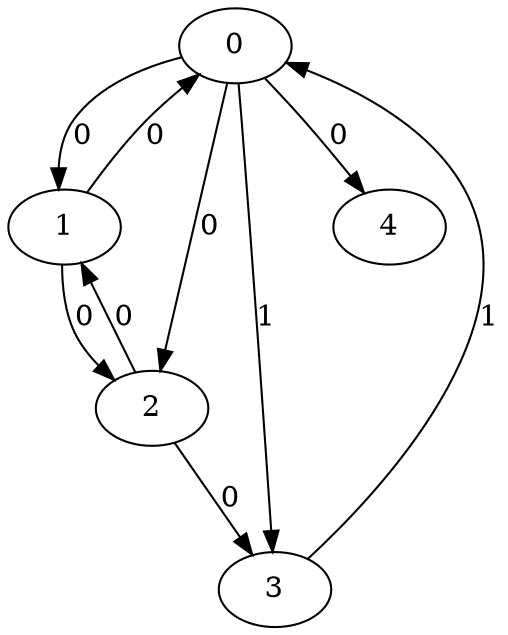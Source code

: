 // Source:1656 Canonical: -1 0 0 1 0 0 -1 0 -1 -1 -1 0 -1 0 -1 1 -1 -1 -1 -1 -1 -1 -1 -1 -1
digraph HRA_from_1656_graph_000 {
  0 -> 1 [label="0"];
  0 -> 2 [label="0"];
  0 -> 3 [label="1"];
  1 -> 0 [label="0"];
  1 -> 2 [label="0"];
  2 -> 1 [label="0"];
  2 -> 3 [label="0"];
  3 -> 0 [label="1"];
  0 -> 4 [label="0"];
}

// Source:1656 Canonical: -1 0 0 1 0 0 -1 0 -1 -1 -1 0 -1 0 -1 1 -1 -1 -1 -1 0 -1 -1 -1 -1
digraph HRA_from_1656_graph_001 {
  0 -> 1 [label="0"];
  0 -> 2 [label="0"];
  0 -> 3 [label="1"];
  1 -> 0 [label="0"];
  1 -> 2 [label="0"];
  2 -> 1 [label="0"];
  2 -> 3 [label="0"];
  3 -> 0 [label="1"];
  0 -> 4 [label="0"];
  4 -> 0 [label="0"];
}

// Source:1656 Canonical: -1 0 0 1 -1 0 -1 0 -1 0 -1 0 -1 0 -1 1 -1 -1 -1 -1 -1 -1 -1 -1 -1
digraph HRA_from_1656_graph_002 {
  0 -> 1 [label="0"];
  0 -> 2 [label="0"];
  0 -> 3 [label="1"];
  1 -> 0 [label="0"];
  1 -> 2 [label="0"];
  2 -> 1 [label="0"];
  2 -> 3 [label="0"];
  3 -> 0 [label="1"];
  1 -> 4 [label="0"];
}

// Source:1656 Canonical: -1 0 0 1 0 0 -1 0 -1 0 -1 0 -1 0 -1 1 -1 -1 -1 -1 -1 -1 -1 -1 -1
digraph HRA_from_1656_graph_003 {
  0 -> 1 [label="0"];
  0 -> 2 [label="0"];
  0 -> 3 [label="1"];
  1 -> 0 [label="0"];
  1 -> 2 [label="0"];
  2 -> 1 [label="0"];
  2 -> 3 [label="0"];
  3 -> 0 [label="1"];
  0 -> 4 [label="0"];
  1 -> 4 [label="0"];
}

// Source:1656 Canonical: -1 0 0 1 -1 0 -1 0 -1 0 -1 0 -1 0 -1 1 -1 -1 -1 -1 0 -1 -1 -1 -1
digraph HRA_from_1656_graph_004 {
  0 -> 1 [label="0"];
  0 -> 2 [label="0"];
  0 -> 3 [label="1"];
  1 -> 0 [label="0"];
  1 -> 2 [label="0"];
  2 -> 1 [label="0"];
  2 -> 3 [label="0"];
  3 -> 0 [label="1"];
  4 -> 0 [label="0"];
  1 -> 4 [label="0"];
}

// Source:1656 Canonical: -1 0 0 1 0 0 -1 0 -1 0 -1 0 -1 0 -1 1 -1 -1 -1 -1 0 -1 -1 -1 -1
digraph HRA_from_1656_graph_005 {
  0 -> 1 [label="0"];
  0 -> 2 [label="0"];
  0 -> 3 [label="1"];
  1 -> 0 [label="0"];
  1 -> 2 [label="0"];
  2 -> 1 [label="0"];
  2 -> 3 [label="0"];
  3 -> 0 [label="1"];
  0 -> 4 [label="0"];
  4 -> 0 [label="0"];
  1 -> 4 [label="0"];
}

// Source:1656 Canonical: -1 0 0 1 0 0 -1 0 -1 -1 -1 0 -1 0 -1 1 -1 -1 -1 -1 -1 0 -1 -1 -1
digraph HRA_from_1656_graph_006 {
  0 -> 1 [label="0"];
  0 -> 2 [label="0"];
  0 -> 3 [label="1"];
  1 -> 0 [label="0"];
  1 -> 2 [label="0"];
  2 -> 1 [label="0"];
  2 -> 3 [label="0"];
  3 -> 0 [label="1"];
  0 -> 4 [label="0"];
  4 -> 1 [label="0"];
}

// Source:1656 Canonical: -1 0 0 1 0 0 -1 0 -1 -1 -1 0 -1 0 -1 1 -1 -1 -1 -1 0 0 -1 -1 -1
digraph HRA_from_1656_graph_007 {
  0 -> 1 [label="0"];
  0 -> 2 [label="0"];
  0 -> 3 [label="1"];
  1 -> 0 [label="0"];
  1 -> 2 [label="0"];
  2 -> 1 [label="0"];
  2 -> 3 [label="0"];
  3 -> 0 [label="1"];
  0 -> 4 [label="0"];
  4 -> 0 [label="0"];
  4 -> 1 [label="0"];
}

// Source:1656 Canonical: -1 0 0 1 -1 0 -1 0 -1 0 -1 0 -1 0 -1 1 -1 -1 -1 -1 -1 0 -1 -1 -1
digraph HRA_from_1656_graph_008 {
  0 -> 1 [label="0"];
  0 -> 2 [label="0"];
  0 -> 3 [label="1"];
  1 -> 0 [label="0"];
  1 -> 2 [label="0"];
  2 -> 1 [label="0"];
  2 -> 3 [label="0"];
  3 -> 0 [label="1"];
  1 -> 4 [label="0"];
  4 -> 1 [label="0"];
}

// Source:1656 Canonical: -1 0 0 1 0 0 -1 0 -1 0 -1 0 -1 0 -1 1 -1 -1 -1 -1 -1 0 -1 -1 -1
digraph HRA_from_1656_graph_009 {
  0 -> 1 [label="0"];
  0 -> 2 [label="0"];
  0 -> 3 [label="1"];
  1 -> 0 [label="0"];
  1 -> 2 [label="0"];
  2 -> 1 [label="0"];
  2 -> 3 [label="0"];
  3 -> 0 [label="1"];
  0 -> 4 [label="0"];
  1 -> 4 [label="0"];
  4 -> 1 [label="0"];
}

// Source:1656 Canonical: -1 0 0 1 -1 0 -1 0 -1 0 -1 0 -1 0 -1 1 -1 -1 -1 -1 0 0 -1 -1 -1
digraph HRA_from_1656_graph_010 {
  0 -> 1 [label="0"];
  0 -> 2 [label="0"];
  0 -> 3 [label="1"];
  1 -> 0 [label="0"];
  1 -> 2 [label="0"];
  2 -> 1 [label="0"];
  2 -> 3 [label="0"];
  3 -> 0 [label="1"];
  4 -> 0 [label="0"];
  1 -> 4 [label="0"];
  4 -> 1 [label="0"];
}

// Source:1656 Canonical: -1 0 0 1 0 0 -1 0 -1 0 -1 0 -1 0 -1 1 -1 -1 -1 -1 0 0 -1 -1 -1
digraph HRA_from_1656_graph_011 {
  0 -> 1 [label="0"];
  0 -> 2 [label="0"];
  0 -> 3 [label="1"];
  1 -> 0 [label="0"];
  1 -> 2 [label="0"];
  2 -> 1 [label="0"];
  2 -> 3 [label="0"];
  3 -> 0 [label="1"];
  0 -> 4 [label="0"];
  4 -> 0 [label="0"];
  1 -> 4 [label="0"];
  4 -> 1 [label="0"];
}

// Source:1656 Canonical: -1 0 0 1 -1 0 -1 0 -1 -1 -1 0 -1 0 0 1 -1 -1 -1 -1 -1 -1 -1 -1 -1
digraph HRA_from_1656_graph_012 {
  0 -> 1 [label="0"];
  0 -> 2 [label="0"];
  0 -> 3 [label="1"];
  1 -> 0 [label="0"];
  1 -> 2 [label="0"];
  2 -> 1 [label="0"];
  2 -> 3 [label="0"];
  3 -> 0 [label="1"];
  2 -> 4 [label="0"];
}

// Source:1656 Canonical: -1 0 0 1 0 0 -1 0 -1 -1 -1 0 -1 0 0 1 -1 -1 -1 -1 -1 -1 -1 -1 -1
digraph HRA_from_1656_graph_013 {
  0 -> 1 [label="0"];
  0 -> 2 [label="0"];
  0 -> 3 [label="1"];
  1 -> 0 [label="0"];
  1 -> 2 [label="0"];
  2 -> 1 [label="0"];
  2 -> 3 [label="0"];
  3 -> 0 [label="1"];
  0 -> 4 [label="0"];
  2 -> 4 [label="0"];
}

// Source:1656 Canonical: -1 0 0 1 -1 0 -1 0 -1 -1 -1 0 -1 0 0 1 -1 -1 -1 -1 0 -1 -1 -1 -1
digraph HRA_from_1656_graph_014 {
  0 -> 1 [label="0"];
  0 -> 2 [label="0"];
  0 -> 3 [label="1"];
  1 -> 0 [label="0"];
  1 -> 2 [label="0"];
  2 -> 1 [label="0"];
  2 -> 3 [label="0"];
  3 -> 0 [label="1"];
  4 -> 0 [label="0"];
  2 -> 4 [label="0"];
}

// Source:1656 Canonical: -1 0 0 1 0 0 -1 0 -1 -1 -1 0 -1 0 0 1 -1 -1 -1 -1 0 -1 -1 -1 -1
digraph HRA_from_1656_graph_015 {
  0 -> 1 [label="0"];
  0 -> 2 [label="0"];
  0 -> 3 [label="1"];
  1 -> 0 [label="0"];
  1 -> 2 [label="0"];
  2 -> 1 [label="0"];
  2 -> 3 [label="0"];
  3 -> 0 [label="1"];
  0 -> 4 [label="0"];
  4 -> 0 [label="0"];
  2 -> 4 [label="0"];
}

// Source:1656 Canonical: -1 0 0 1 -1 0 -1 0 -1 0 -1 0 -1 0 0 1 -1 -1 -1 -1 -1 -1 -1 -1 -1
digraph HRA_from_1656_graph_016 {
  0 -> 1 [label="0"];
  0 -> 2 [label="0"];
  0 -> 3 [label="1"];
  1 -> 0 [label="0"];
  1 -> 2 [label="0"];
  2 -> 1 [label="0"];
  2 -> 3 [label="0"];
  3 -> 0 [label="1"];
  1 -> 4 [label="0"];
  2 -> 4 [label="0"];
}

// Source:1656 Canonical: -1 0 0 1 0 0 -1 0 -1 0 -1 0 -1 0 0 1 -1 -1 -1 -1 -1 -1 -1 -1 -1
digraph HRA_from_1656_graph_017 {
  0 -> 1 [label="0"];
  0 -> 2 [label="0"];
  0 -> 3 [label="1"];
  1 -> 0 [label="0"];
  1 -> 2 [label="0"];
  2 -> 1 [label="0"];
  2 -> 3 [label="0"];
  3 -> 0 [label="1"];
  0 -> 4 [label="0"];
  1 -> 4 [label="0"];
  2 -> 4 [label="0"];
}

// Source:1656 Canonical: -1 0 0 1 -1 0 -1 0 -1 0 -1 0 -1 0 0 1 -1 -1 -1 -1 0 -1 -1 -1 -1
digraph HRA_from_1656_graph_018 {
  0 -> 1 [label="0"];
  0 -> 2 [label="0"];
  0 -> 3 [label="1"];
  1 -> 0 [label="0"];
  1 -> 2 [label="0"];
  2 -> 1 [label="0"];
  2 -> 3 [label="0"];
  3 -> 0 [label="1"];
  4 -> 0 [label="0"];
  1 -> 4 [label="0"];
  2 -> 4 [label="0"];
}

// Source:1656 Canonical: -1 0 0 1 0 0 -1 0 -1 0 -1 0 -1 0 0 1 -1 -1 -1 -1 0 -1 -1 -1 -1
digraph HRA_from_1656_graph_019 {
  0 -> 1 [label="0"];
  0 -> 2 [label="0"];
  0 -> 3 [label="1"];
  1 -> 0 [label="0"];
  1 -> 2 [label="0"];
  2 -> 1 [label="0"];
  2 -> 3 [label="0"];
  3 -> 0 [label="1"];
  0 -> 4 [label="0"];
  4 -> 0 [label="0"];
  1 -> 4 [label="0"];
  2 -> 4 [label="0"];
}

// Source:1656 Canonical: -1 0 0 1 -1 0 -1 0 -1 -1 -1 0 -1 0 0 1 -1 -1 -1 -1 -1 0 -1 -1 -1
digraph HRA_from_1656_graph_020 {
  0 -> 1 [label="0"];
  0 -> 2 [label="0"];
  0 -> 3 [label="1"];
  1 -> 0 [label="0"];
  1 -> 2 [label="0"];
  2 -> 1 [label="0"];
  2 -> 3 [label="0"];
  3 -> 0 [label="1"];
  4 -> 1 [label="0"];
  2 -> 4 [label="0"];
}

// Source:1656 Canonical: -1 0 0 1 0 0 -1 0 -1 -1 -1 0 -1 0 0 1 -1 -1 -1 -1 -1 0 -1 -1 -1
digraph HRA_from_1656_graph_021 {
  0 -> 1 [label="0"];
  0 -> 2 [label="0"];
  0 -> 3 [label="1"];
  1 -> 0 [label="0"];
  1 -> 2 [label="0"];
  2 -> 1 [label="0"];
  2 -> 3 [label="0"];
  3 -> 0 [label="1"];
  0 -> 4 [label="0"];
  4 -> 1 [label="0"];
  2 -> 4 [label="0"];
}

// Source:1656 Canonical: -1 0 0 1 -1 0 -1 0 -1 -1 -1 0 -1 0 0 1 -1 -1 -1 -1 0 0 -1 -1 -1
digraph HRA_from_1656_graph_022 {
  0 -> 1 [label="0"];
  0 -> 2 [label="0"];
  0 -> 3 [label="1"];
  1 -> 0 [label="0"];
  1 -> 2 [label="0"];
  2 -> 1 [label="0"];
  2 -> 3 [label="0"];
  3 -> 0 [label="1"];
  4 -> 0 [label="0"];
  4 -> 1 [label="0"];
  2 -> 4 [label="0"];
}

// Source:1656 Canonical: -1 0 0 1 0 0 -1 0 -1 -1 -1 0 -1 0 0 1 -1 -1 -1 -1 0 0 -1 -1 -1
digraph HRA_from_1656_graph_023 {
  0 -> 1 [label="0"];
  0 -> 2 [label="0"];
  0 -> 3 [label="1"];
  1 -> 0 [label="0"];
  1 -> 2 [label="0"];
  2 -> 1 [label="0"];
  2 -> 3 [label="0"];
  3 -> 0 [label="1"];
  0 -> 4 [label="0"];
  4 -> 0 [label="0"];
  4 -> 1 [label="0"];
  2 -> 4 [label="0"];
}

// Source:1656 Canonical: -1 0 0 1 -1 0 -1 0 -1 0 -1 0 -1 0 0 1 -1 -1 -1 -1 -1 0 -1 -1 -1
digraph HRA_from_1656_graph_024 {
  0 -> 1 [label="0"];
  0 -> 2 [label="0"];
  0 -> 3 [label="1"];
  1 -> 0 [label="0"];
  1 -> 2 [label="0"];
  2 -> 1 [label="0"];
  2 -> 3 [label="0"];
  3 -> 0 [label="1"];
  1 -> 4 [label="0"];
  4 -> 1 [label="0"];
  2 -> 4 [label="0"];
}

// Source:1656 Canonical: -1 0 0 1 0 0 -1 0 -1 0 -1 0 -1 0 0 1 -1 -1 -1 -1 -1 0 -1 -1 -1
digraph HRA_from_1656_graph_025 {
  0 -> 1 [label="0"];
  0 -> 2 [label="0"];
  0 -> 3 [label="1"];
  1 -> 0 [label="0"];
  1 -> 2 [label="0"];
  2 -> 1 [label="0"];
  2 -> 3 [label="0"];
  3 -> 0 [label="1"];
  0 -> 4 [label="0"];
  1 -> 4 [label="0"];
  4 -> 1 [label="0"];
  2 -> 4 [label="0"];
}

// Source:1656 Canonical: -1 0 0 1 -1 0 -1 0 -1 0 -1 0 -1 0 0 1 -1 -1 -1 -1 0 0 -1 -1 -1
digraph HRA_from_1656_graph_026 {
  0 -> 1 [label="0"];
  0 -> 2 [label="0"];
  0 -> 3 [label="1"];
  1 -> 0 [label="0"];
  1 -> 2 [label="0"];
  2 -> 1 [label="0"];
  2 -> 3 [label="0"];
  3 -> 0 [label="1"];
  4 -> 0 [label="0"];
  1 -> 4 [label="0"];
  4 -> 1 [label="0"];
  2 -> 4 [label="0"];
}

// Source:1656 Canonical: -1 0 0 1 0 0 -1 0 -1 0 -1 0 -1 0 0 1 -1 -1 -1 -1 0 0 -1 -1 -1
digraph HRA_from_1656_graph_027 {
  0 -> 1 [label="0"];
  0 -> 2 [label="0"];
  0 -> 3 [label="1"];
  1 -> 0 [label="0"];
  1 -> 2 [label="0"];
  2 -> 1 [label="0"];
  2 -> 3 [label="0"];
  3 -> 0 [label="1"];
  0 -> 4 [label="0"];
  4 -> 0 [label="0"];
  1 -> 4 [label="0"];
  4 -> 1 [label="0"];
  2 -> 4 [label="0"];
}

// Source:1656 Canonical: -1 0 0 1 0 0 -1 0 -1 -1 -1 0 -1 0 -1 1 -1 -1 -1 -1 -1 -1 0 -1 -1
digraph HRA_from_1656_graph_028 {
  0 -> 1 [label="0"];
  0 -> 2 [label="0"];
  0 -> 3 [label="1"];
  1 -> 0 [label="0"];
  1 -> 2 [label="0"];
  2 -> 1 [label="0"];
  2 -> 3 [label="0"];
  3 -> 0 [label="1"];
  0 -> 4 [label="0"];
  4 -> 2 [label="0"];
}

// Source:1656 Canonical: -1 0 0 1 0 0 -1 0 -1 -1 -1 0 -1 0 -1 1 -1 -1 -1 -1 0 -1 0 -1 -1
digraph HRA_from_1656_graph_029 {
  0 -> 1 [label="0"];
  0 -> 2 [label="0"];
  0 -> 3 [label="1"];
  1 -> 0 [label="0"];
  1 -> 2 [label="0"];
  2 -> 1 [label="0"];
  2 -> 3 [label="0"];
  3 -> 0 [label="1"];
  0 -> 4 [label="0"];
  4 -> 0 [label="0"];
  4 -> 2 [label="0"];
}

// Source:1656 Canonical: -1 0 0 1 -1 0 -1 0 -1 0 -1 0 -1 0 -1 1 -1 -1 -1 -1 -1 -1 0 -1 -1
digraph HRA_from_1656_graph_030 {
  0 -> 1 [label="0"];
  0 -> 2 [label="0"];
  0 -> 3 [label="1"];
  1 -> 0 [label="0"];
  1 -> 2 [label="0"];
  2 -> 1 [label="0"];
  2 -> 3 [label="0"];
  3 -> 0 [label="1"];
  1 -> 4 [label="0"];
  4 -> 2 [label="0"];
}

// Source:1656 Canonical: -1 0 0 1 0 0 -1 0 -1 0 -1 0 -1 0 -1 1 -1 -1 -1 -1 -1 -1 0 -1 -1
digraph HRA_from_1656_graph_031 {
  0 -> 1 [label="0"];
  0 -> 2 [label="0"];
  0 -> 3 [label="1"];
  1 -> 0 [label="0"];
  1 -> 2 [label="0"];
  2 -> 1 [label="0"];
  2 -> 3 [label="0"];
  3 -> 0 [label="1"];
  0 -> 4 [label="0"];
  1 -> 4 [label="0"];
  4 -> 2 [label="0"];
}

// Source:1656 Canonical: -1 0 0 1 -1 0 -1 0 -1 0 -1 0 -1 0 -1 1 -1 -1 -1 -1 0 -1 0 -1 -1
digraph HRA_from_1656_graph_032 {
  0 -> 1 [label="0"];
  0 -> 2 [label="0"];
  0 -> 3 [label="1"];
  1 -> 0 [label="0"];
  1 -> 2 [label="0"];
  2 -> 1 [label="0"];
  2 -> 3 [label="0"];
  3 -> 0 [label="1"];
  4 -> 0 [label="0"];
  1 -> 4 [label="0"];
  4 -> 2 [label="0"];
}

// Source:1656 Canonical: -1 0 0 1 0 0 -1 0 -1 0 -1 0 -1 0 -1 1 -1 -1 -1 -1 0 -1 0 -1 -1
digraph HRA_from_1656_graph_033 {
  0 -> 1 [label="0"];
  0 -> 2 [label="0"];
  0 -> 3 [label="1"];
  1 -> 0 [label="0"];
  1 -> 2 [label="0"];
  2 -> 1 [label="0"];
  2 -> 3 [label="0"];
  3 -> 0 [label="1"];
  0 -> 4 [label="0"];
  4 -> 0 [label="0"];
  1 -> 4 [label="0"];
  4 -> 2 [label="0"];
}

// Source:1656 Canonical: -1 0 0 1 0 0 -1 0 -1 -1 -1 0 -1 0 -1 1 -1 -1 -1 -1 -1 0 0 -1 -1
digraph HRA_from_1656_graph_034 {
  0 -> 1 [label="0"];
  0 -> 2 [label="0"];
  0 -> 3 [label="1"];
  1 -> 0 [label="0"];
  1 -> 2 [label="0"];
  2 -> 1 [label="0"];
  2 -> 3 [label="0"];
  3 -> 0 [label="1"];
  0 -> 4 [label="0"];
  4 -> 1 [label="0"];
  4 -> 2 [label="0"];
}

// Source:1656 Canonical: -1 0 0 1 0 0 -1 0 -1 -1 -1 0 -1 0 -1 1 -1 -1 -1 -1 0 0 0 -1 -1
digraph HRA_from_1656_graph_035 {
  0 -> 1 [label="0"];
  0 -> 2 [label="0"];
  0 -> 3 [label="1"];
  1 -> 0 [label="0"];
  1 -> 2 [label="0"];
  2 -> 1 [label="0"];
  2 -> 3 [label="0"];
  3 -> 0 [label="1"];
  0 -> 4 [label="0"];
  4 -> 0 [label="0"];
  4 -> 1 [label="0"];
  4 -> 2 [label="0"];
}

// Source:1656 Canonical: -1 0 0 1 -1 0 -1 0 -1 0 -1 0 -1 0 -1 1 -1 -1 -1 -1 -1 0 0 -1 -1
digraph HRA_from_1656_graph_036 {
  0 -> 1 [label="0"];
  0 -> 2 [label="0"];
  0 -> 3 [label="1"];
  1 -> 0 [label="0"];
  1 -> 2 [label="0"];
  2 -> 1 [label="0"];
  2 -> 3 [label="0"];
  3 -> 0 [label="1"];
  1 -> 4 [label="0"];
  4 -> 1 [label="0"];
  4 -> 2 [label="0"];
}

// Source:1656 Canonical: -1 0 0 1 0 0 -1 0 -1 0 -1 0 -1 0 -1 1 -1 -1 -1 -1 -1 0 0 -1 -1
digraph HRA_from_1656_graph_037 {
  0 -> 1 [label="0"];
  0 -> 2 [label="0"];
  0 -> 3 [label="1"];
  1 -> 0 [label="0"];
  1 -> 2 [label="0"];
  2 -> 1 [label="0"];
  2 -> 3 [label="0"];
  3 -> 0 [label="1"];
  0 -> 4 [label="0"];
  1 -> 4 [label="0"];
  4 -> 1 [label="0"];
  4 -> 2 [label="0"];
}

// Source:1656 Canonical: -1 0 0 1 -1 0 -1 0 -1 0 -1 0 -1 0 -1 1 -1 -1 -1 -1 0 0 0 -1 -1
digraph HRA_from_1656_graph_038 {
  0 -> 1 [label="0"];
  0 -> 2 [label="0"];
  0 -> 3 [label="1"];
  1 -> 0 [label="0"];
  1 -> 2 [label="0"];
  2 -> 1 [label="0"];
  2 -> 3 [label="0"];
  3 -> 0 [label="1"];
  4 -> 0 [label="0"];
  1 -> 4 [label="0"];
  4 -> 1 [label="0"];
  4 -> 2 [label="0"];
}

// Source:1656 Canonical: -1 0 0 1 0 0 -1 0 -1 0 -1 0 -1 0 -1 1 -1 -1 -1 -1 0 0 0 -1 -1
digraph HRA_from_1656_graph_039 {
  0 -> 1 [label="0"];
  0 -> 2 [label="0"];
  0 -> 3 [label="1"];
  1 -> 0 [label="0"];
  1 -> 2 [label="0"];
  2 -> 1 [label="0"];
  2 -> 3 [label="0"];
  3 -> 0 [label="1"];
  0 -> 4 [label="0"];
  4 -> 0 [label="0"];
  1 -> 4 [label="0"];
  4 -> 1 [label="0"];
  4 -> 2 [label="0"];
}

// Source:1656 Canonical: -1 0 0 1 -1 0 -1 0 -1 -1 -1 0 -1 0 0 1 -1 -1 -1 -1 -1 -1 0 -1 -1
digraph HRA_from_1656_graph_040 {
  0 -> 1 [label="0"];
  0 -> 2 [label="0"];
  0 -> 3 [label="1"];
  1 -> 0 [label="0"];
  1 -> 2 [label="0"];
  2 -> 1 [label="0"];
  2 -> 3 [label="0"];
  3 -> 0 [label="1"];
  2 -> 4 [label="0"];
  4 -> 2 [label="0"];
}

// Source:1656 Canonical: -1 0 0 1 0 0 -1 0 -1 -1 -1 0 -1 0 0 1 -1 -1 -1 -1 -1 -1 0 -1 -1
digraph HRA_from_1656_graph_041 {
  0 -> 1 [label="0"];
  0 -> 2 [label="0"];
  0 -> 3 [label="1"];
  1 -> 0 [label="0"];
  1 -> 2 [label="0"];
  2 -> 1 [label="0"];
  2 -> 3 [label="0"];
  3 -> 0 [label="1"];
  0 -> 4 [label="0"];
  2 -> 4 [label="0"];
  4 -> 2 [label="0"];
}

// Source:1656 Canonical: -1 0 0 1 -1 0 -1 0 -1 -1 -1 0 -1 0 0 1 -1 -1 -1 -1 0 -1 0 -1 -1
digraph HRA_from_1656_graph_042 {
  0 -> 1 [label="0"];
  0 -> 2 [label="0"];
  0 -> 3 [label="1"];
  1 -> 0 [label="0"];
  1 -> 2 [label="0"];
  2 -> 1 [label="0"];
  2 -> 3 [label="0"];
  3 -> 0 [label="1"];
  4 -> 0 [label="0"];
  2 -> 4 [label="0"];
  4 -> 2 [label="0"];
}

// Source:1656 Canonical: -1 0 0 1 0 0 -1 0 -1 -1 -1 0 -1 0 0 1 -1 -1 -1 -1 0 -1 0 -1 -1
digraph HRA_from_1656_graph_043 {
  0 -> 1 [label="0"];
  0 -> 2 [label="0"];
  0 -> 3 [label="1"];
  1 -> 0 [label="0"];
  1 -> 2 [label="0"];
  2 -> 1 [label="0"];
  2 -> 3 [label="0"];
  3 -> 0 [label="1"];
  0 -> 4 [label="0"];
  4 -> 0 [label="0"];
  2 -> 4 [label="0"];
  4 -> 2 [label="0"];
}

// Source:1656 Canonical: -1 0 0 1 -1 0 -1 0 -1 0 -1 0 -1 0 0 1 -1 -1 -1 -1 -1 -1 0 -1 -1
digraph HRA_from_1656_graph_044 {
  0 -> 1 [label="0"];
  0 -> 2 [label="0"];
  0 -> 3 [label="1"];
  1 -> 0 [label="0"];
  1 -> 2 [label="0"];
  2 -> 1 [label="0"];
  2 -> 3 [label="0"];
  3 -> 0 [label="1"];
  1 -> 4 [label="0"];
  2 -> 4 [label="0"];
  4 -> 2 [label="0"];
}

// Source:1656 Canonical: -1 0 0 1 0 0 -1 0 -1 0 -1 0 -1 0 0 1 -1 -1 -1 -1 -1 -1 0 -1 -1
digraph HRA_from_1656_graph_045 {
  0 -> 1 [label="0"];
  0 -> 2 [label="0"];
  0 -> 3 [label="1"];
  1 -> 0 [label="0"];
  1 -> 2 [label="0"];
  2 -> 1 [label="0"];
  2 -> 3 [label="0"];
  3 -> 0 [label="1"];
  0 -> 4 [label="0"];
  1 -> 4 [label="0"];
  2 -> 4 [label="0"];
  4 -> 2 [label="0"];
}

// Source:1656 Canonical: -1 0 0 1 -1 0 -1 0 -1 0 -1 0 -1 0 0 1 -1 -1 -1 -1 0 -1 0 -1 -1
digraph HRA_from_1656_graph_046 {
  0 -> 1 [label="0"];
  0 -> 2 [label="0"];
  0 -> 3 [label="1"];
  1 -> 0 [label="0"];
  1 -> 2 [label="0"];
  2 -> 1 [label="0"];
  2 -> 3 [label="0"];
  3 -> 0 [label="1"];
  4 -> 0 [label="0"];
  1 -> 4 [label="0"];
  2 -> 4 [label="0"];
  4 -> 2 [label="0"];
}

// Source:1656 Canonical: -1 0 0 1 0 0 -1 0 -1 0 -1 0 -1 0 0 1 -1 -1 -1 -1 0 -1 0 -1 -1
digraph HRA_from_1656_graph_047 {
  0 -> 1 [label="0"];
  0 -> 2 [label="0"];
  0 -> 3 [label="1"];
  1 -> 0 [label="0"];
  1 -> 2 [label="0"];
  2 -> 1 [label="0"];
  2 -> 3 [label="0"];
  3 -> 0 [label="1"];
  0 -> 4 [label="0"];
  4 -> 0 [label="0"];
  1 -> 4 [label="0"];
  2 -> 4 [label="0"];
  4 -> 2 [label="0"];
}

// Source:1656 Canonical: -1 0 0 1 -1 0 -1 0 -1 -1 -1 0 -1 0 0 1 -1 -1 -1 -1 -1 0 0 -1 -1
digraph HRA_from_1656_graph_048 {
  0 -> 1 [label="0"];
  0 -> 2 [label="0"];
  0 -> 3 [label="1"];
  1 -> 0 [label="0"];
  1 -> 2 [label="0"];
  2 -> 1 [label="0"];
  2 -> 3 [label="0"];
  3 -> 0 [label="1"];
  4 -> 1 [label="0"];
  2 -> 4 [label="0"];
  4 -> 2 [label="0"];
}

// Source:1656 Canonical: -1 0 0 1 0 0 -1 0 -1 -1 -1 0 -1 0 0 1 -1 -1 -1 -1 -1 0 0 -1 -1
digraph HRA_from_1656_graph_049 {
  0 -> 1 [label="0"];
  0 -> 2 [label="0"];
  0 -> 3 [label="1"];
  1 -> 0 [label="0"];
  1 -> 2 [label="0"];
  2 -> 1 [label="0"];
  2 -> 3 [label="0"];
  3 -> 0 [label="1"];
  0 -> 4 [label="0"];
  4 -> 1 [label="0"];
  2 -> 4 [label="0"];
  4 -> 2 [label="0"];
}

// Source:1656 Canonical: -1 0 0 1 -1 0 -1 0 -1 -1 -1 0 -1 0 0 1 -1 -1 -1 -1 0 0 0 -1 -1
digraph HRA_from_1656_graph_050 {
  0 -> 1 [label="0"];
  0 -> 2 [label="0"];
  0 -> 3 [label="1"];
  1 -> 0 [label="0"];
  1 -> 2 [label="0"];
  2 -> 1 [label="0"];
  2 -> 3 [label="0"];
  3 -> 0 [label="1"];
  4 -> 0 [label="0"];
  4 -> 1 [label="0"];
  2 -> 4 [label="0"];
  4 -> 2 [label="0"];
}

// Source:1656 Canonical: -1 0 0 1 0 0 -1 0 -1 -1 -1 0 -1 0 0 1 -1 -1 -1 -1 0 0 0 -1 -1
digraph HRA_from_1656_graph_051 {
  0 -> 1 [label="0"];
  0 -> 2 [label="0"];
  0 -> 3 [label="1"];
  1 -> 0 [label="0"];
  1 -> 2 [label="0"];
  2 -> 1 [label="0"];
  2 -> 3 [label="0"];
  3 -> 0 [label="1"];
  0 -> 4 [label="0"];
  4 -> 0 [label="0"];
  4 -> 1 [label="0"];
  2 -> 4 [label="0"];
  4 -> 2 [label="0"];
}

// Source:1656 Canonical: -1 0 0 1 -1 0 -1 0 -1 0 -1 0 -1 0 0 1 -1 -1 -1 -1 -1 0 0 -1 -1
digraph HRA_from_1656_graph_052 {
  0 -> 1 [label="0"];
  0 -> 2 [label="0"];
  0 -> 3 [label="1"];
  1 -> 0 [label="0"];
  1 -> 2 [label="0"];
  2 -> 1 [label="0"];
  2 -> 3 [label="0"];
  3 -> 0 [label="1"];
  1 -> 4 [label="0"];
  4 -> 1 [label="0"];
  2 -> 4 [label="0"];
  4 -> 2 [label="0"];
}

// Source:1656 Canonical: -1 0 0 1 0 0 -1 0 -1 0 -1 0 -1 0 0 1 -1 -1 -1 -1 -1 0 0 -1 -1
digraph HRA_from_1656_graph_053 {
  0 -> 1 [label="0"];
  0 -> 2 [label="0"];
  0 -> 3 [label="1"];
  1 -> 0 [label="0"];
  1 -> 2 [label="0"];
  2 -> 1 [label="0"];
  2 -> 3 [label="0"];
  3 -> 0 [label="1"];
  0 -> 4 [label="0"];
  1 -> 4 [label="0"];
  4 -> 1 [label="0"];
  2 -> 4 [label="0"];
  4 -> 2 [label="0"];
}

// Source:1656 Canonical: -1 0 0 1 -1 0 -1 0 -1 0 -1 0 -1 0 0 1 -1 -1 -1 -1 0 0 0 -1 -1
digraph HRA_from_1656_graph_054 {
  0 -> 1 [label="0"];
  0 -> 2 [label="0"];
  0 -> 3 [label="1"];
  1 -> 0 [label="0"];
  1 -> 2 [label="0"];
  2 -> 1 [label="0"];
  2 -> 3 [label="0"];
  3 -> 0 [label="1"];
  4 -> 0 [label="0"];
  1 -> 4 [label="0"];
  4 -> 1 [label="0"];
  2 -> 4 [label="0"];
  4 -> 2 [label="0"];
}

// Source:1656 Canonical: -1 0 0 1 0 0 -1 0 -1 0 -1 0 -1 0 0 1 -1 -1 -1 -1 0 0 0 -1 -1
digraph HRA_from_1656_graph_055 {
  0 -> 1 [label="0"];
  0 -> 2 [label="0"];
  0 -> 3 [label="1"];
  1 -> 0 [label="0"];
  1 -> 2 [label="0"];
  2 -> 1 [label="0"];
  2 -> 3 [label="0"];
  3 -> 0 [label="1"];
  0 -> 4 [label="0"];
  4 -> 0 [label="0"];
  1 -> 4 [label="0"];
  4 -> 1 [label="0"];
  2 -> 4 [label="0"];
  4 -> 2 [label="0"];
}

// Source:1656 Canonical: -1 0 0 1 -1 0 -1 0 -1 -1 -1 0 -1 0 -1 1 -1 -1 -1 0 -1 -1 -1 -1 -1
digraph HRA_from_1656_graph_056 {
  0 -> 1 [label="0"];
  0 -> 2 [label="0"];
  0 -> 3 [label="1"];
  1 -> 0 [label="0"];
  1 -> 2 [label="0"];
  2 -> 1 [label="0"];
  2 -> 3 [label="0"];
  3 -> 0 [label="1"];
  3 -> 4 [label="0"];
}

// Source:1656 Canonical: -1 0 0 1 0 0 -1 0 -1 -1 -1 0 -1 0 -1 1 -1 -1 -1 0 -1 -1 -1 -1 -1
digraph HRA_from_1656_graph_057 {
  0 -> 1 [label="0"];
  0 -> 2 [label="0"];
  0 -> 3 [label="1"];
  1 -> 0 [label="0"];
  1 -> 2 [label="0"];
  2 -> 1 [label="0"];
  2 -> 3 [label="0"];
  3 -> 0 [label="1"];
  0 -> 4 [label="0"];
  3 -> 4 [label="0"];
}

// Source:1656 Canonical: -1 0 0 1 -1 0 -1 0 -1 -1 -1 0 -1 0 -1 1 -1 -1 -1 0 0 -1 -1 -1 -1
digraph HRA_from_1656_graph_058 {
  0 -> 1 [label="0"];
  0 -> 2 [label="0"];
  0 -> 3 [label="1"];
  1 -> 0 [label="0"];
  1 -> 2 [label="0"];
  2 -> 1 [label="0"];
  2 -> 3 [label="0"];
  3 -> 0 [label="1"];
  4 -> 0 [label="0"];
  3 -> 4 [label="0"];
}

// Source:1656 Canonical: -1 0 0 1 0 0 -1 0 -1 -1 -1 0 -1 0 -1 1 -1 -1 -1 0 0 -1 -1 -1 -1
digraph HRA_from_1656_graph_059 {
  0 -> 1 [label="0"];
  0 -> 2 [label="0"];
  0 -> 3 [label="1"];
  1 -> 0 [label="0"];
  1 -> 2 [label="0"];
  2 -> 1 [label="0"];
  2 -> 3 [label="0"];
  3 -> 0 [label="1"];
  0 -> 4 [label="0"];
  4 -> 0 [label="0"];
  3 -> 4 [label="0"];
}

// Source:1656 Canonical: -1 0 0 1 -1 0 -1 0 -1 0 -1 0 -1 0 -1 1 -1 -1 -1 0 -1 -1 -1 -1 -1
digraph HRA_from_1656_graph_060 {
  0 -> 1 [label="0"];
  0 -> 2 [label="0"];
  0 -> 3 [label="1"];
  1 -> 0 [label="0"];
  1 -> 2 [label="0"];
  2 -> 1 [label="0"];
  2 -> 3 [label="0"];
  3 -> 0 [label="1"];
  1 -> 4 [label="0"];
  3 -> 4 [label="0"];
}

// Source:1656 Canonical: -1 0 0 1 0 0 -1 0 -1 0 -1 0 -1 0 -1 1 -1 -1 -1 0 -1 -1 -1 -1 -1
digraph HRA_from_1656_graph_061 {
  0 -> 1 [label="0"];
  0 -> 2 [label="0"];
  0 -> 3 [label="1"];
  1 -> 0 [label="0"];
  1 -> 2 [label="0"];
  2 -> 1 [label="0"];
  2 -> 3 [label="0"];
  3 -> 0 [label="1"];
  0 -> 4 [label="0"];
  1 -> 4 [label="0"];
  3 -> 4 [label="0"];
}

// Source:1656 Canonical: -1 0 0 1 -1 0 -1 0 -1 0 -1 0 -1 0 -1 1 -1 -1 -1 0 0 -1 -1 -1 -1
digraph HRA_from_1656_graph_062 {
  0 -> 1 [label="0"];
  0 -> 2 [label="0"];
  0 -> 3 [label="1"];
  1 -> 0 [label="0"];
  1 -> 2 [label="0"];
  2 -> 1 [label="0"];
  2 -> 3 [label="0"];
  3 -> 0 [label="1"];
  4 -> 0 [label="0"];
  1 -> 4 [label="0"];
  3 -> 4 [label="0"];
}

// Source:1656 Canonical: -1 0 0 1 0 0 -1 0 -1 0 -1 0 -1 0 -1 1 -1 -1 -1 0 0 -1 -1 -1 -1
digraph HRA_from_1656_graph_063 {
  0 -> 1 [label="0"];
  0 -> 2 [label="0"];
  0 -> 3 [label="1"];
  1 -> 0 [label="0"];
  1 -> 2 [label="0"];
  2 -> 1 [label="0"];
  2 -> 3 [label="0"];
  3 -> 0 [label="1"];
  0 -> 4 [label="0"];
  4 -> 0 [label="0"];
  1 -> 4 [label="0"];
  3 -> 4 [label="0"];
}

// Source:1656 Canonical: -1 0 0 1 -1 0 -1 0 -1 -1 -1 0 -1 0 -1 1 -1 -1 -1 0 -1 0 -1 -1 -1
digraph HRA_from_1656_graph_064 {
  0 -> 1 [label="0"];
  0 -> 2 [label="0"];
  0 -> 3 [label="1"];
  1 -> 0 [label="0"];
  1 -> 2 [label="0"];
  2 -> 1 [label="0"];
  2 -> 3 [label="0"];
  3 -> 0 [label="1"];
  4 -> 1 [label="0"];
  3 -> 4 [label="0"];
}

// Source:1656 Canonical: -1 0 0 1 0 0 -1 0 -1 -1 -1 0 -1 0 -1 1 -1 -1 -1 0 -1 0 -1 -1 -1
digraph HRA_from_1656_graph_065 {
  0 -> 1 [label="0"];
  0 -> 2 [label="0"];
  0 -> 3 [label="1"];
  1 -> 0 [label="0"];
  1 -> 2 [label="0"];
  2 -> 1 [label="0"];
  2 -> 3 [label="0"];
  3 -> 0 [label="1"];
  0 -> 4 [label="0"];
  4 -> 1 [label="0"];
  3 -> 4 [label="0"];
}

// Source:1656 Canonical: -1 0 0 1 -1 0 -1 0 -1 -1 -1 0 -1 0 -1 1 -1 -1 -1 0 0 0 -1 -1 -1
digraph HRA_from_1656_graph_066 {
  0 -> 1 [label="0"];
  0 -> 2 [label="0"];
  0 -> 3 [label="1"];
  1 -> 0 [label="0"];
  1 -> 2 [label="0"];
  2 -> 1 [label="0"];
  2 -> 3 [label="0"];
  3 -> 0 [label="1"];
  4 -> 0 [label="0"];
  4 -> 1 [label="0"];
  3 -> 4 [label="0"];
}

// Source:1656 Canonical: -1 0 0 1 0 0 -1 0 -1 -1 -1 0 -1 0 -1 1 -1 -1 -1 0 0 0 -1 -1 -1
digraph HRA_from_1656_graph_067 {
  0 -> 1 [label="0"];
  0 -> 2 [label="0"];
  0 -> 3 [label="1"];
  1 -> 0 [label="0"];
  1 -> 2 [label="0"];
  2 -> 1 [label="0"];
  2 -> 3 [label="0"];
  3 -> 0 [label="1"];
  0 -> 4 [label="0"];
  4 -> 0 [label="0"];
  4 -> 1 [label="0"];
  3 -> 4 [label="0"];
}

// Source:1656 Canonical: -1 0 0 1 -1 0 -1 0 -1 0 -1 0 -1 0 -1 1 -1 -1 -1 0 -1 0 -1 -1 -1
digraph HRA_from_1656_graph_068 {
  0 -> 1 [label="0"];
  0 -> 2 [label="0"];
  0 -> 3 [label="1"];
  1 -> 0 [label="0"];
  1 -> 2 [label="0"];
  2 -> 1 [label="0"];
  2 -> 3 [label="0"];
  3 -> 0 [label="1"];
  1 -> 4 [label="0"];
  4 -> 1 [label="0"];
  3 -> 4 [label="0"];
}

// Source:1656 Canonical: -1 0 0 1 0 0 -1 0 -1 0 -1 0 -1 0 -1 1 -1 -1 -1 0 -1 0 -1 -1 -1
digraph HRA_from_1656_graph_069 {
  0 -> 1 [label="0"];
  0 -> 2 [label="0"];
  0 -> 3 [label="1"];
  1 -> 0 [label="0"];
  1 -> 2 [label="0"];
  2 -> 1 [label="0"];
  2 -> 3 [label="0"];
  3 -> 0 [label="1"];
  0 -> 4 [label="0"];
  1 -> 4 [label="0"];
  4 -> 1 [label="0"];
  3 -> 4 [label="0"];
}

// Source:1656 Canonical: -1 0 0 1 -1 0 -1 0 -1 0 -1 0 -1 0 -1 1 -1 -1 -1 0 0 0 -1 -1 -1
digraph HRA_from_1656_graph_070 {
  0 -> 1 [label="0"];
  0 -> 2 [label="0"];
  0 -> 3 [label="1"];
  1 -> 0 [label="0"];
  1 -> 2 [label="0"];
  2 -> 1 [label="0"];
  2 -> 3 [label="0"];
  3 -> 0 [label="1"];
  4 -> 0 [label="0"];
  1 -> 4 [label="0"];
  4 -> 1 [label="0"];
  3 -> 4 [label="0"];
}

// Source:1656 Canonical: -1 0 0 1 0 0 -1 0 -1 0 -1 0 -1 0 -1 1 -1 -1 -1 0 0 0 -1 -1 -1
digraph HRA_from_1656_graph_071 {
  0 -> 1 [label="0"];
  0 -> 2 [label="0"];
  0 -> 3 [label="1"];
  1 -> 0 [label="0"];
  1 -> 2 [label="0"];
  2 -> 1 [label="0"];
  2 -> 3 [label="0"];
  3 -> 0 [label="1"];
  0 -> 4 [label="0"];
  4 -> 0 [label="0"];
  1 -> 4 [label="0"];
  4 -> 1 [label="0"];
  3 -> 4 [label="0"];
}

// Source:1656 Canonical: -1 0 0 1 -1 0 -1 0 -1 -1 -1 0 -1 0 0 1 -1 -1 -1 0 -1 -1 -1 -1 -1
digraph HRA_from_1656_graph_072 {
  0 -> 1 [label="0"];
  0 -> 2 [label="0"];
  0 -> 3 [label="1"];
  1 -> 0 [label="0"];
  1 -> 2 [label="0"];
  2 -> 1 [label="0"];
  2 -> 3 [label="0"];
  3 -> 0 [label="1"];
  2 -> 4 [label="0"];
  3 -> 4 [label="0"];
}

// Source:1656 Canonical: -1 0 0 1 0 0 -1 0 -1 -1 -1 0 -1 0 0 1 -1 -1 -1 0 -1 -1 -1 -1 -1
digraph HRA_from_1656_graph_073 {
  0 -> 1 [label="0"];
  0 -> 2 [label="0"];
  0 -> 3 [label="1"];
  1 -> 0 [label="0"];
  1 -> 2 [label="0"];
  2 -> 1 [label="0"];
  2 -> 3 [label="0"];
  3 -> 0 [label="1"];
  0 -> 4 [label="0"];
  2 -> 4 [label="0"];
  3 -> 4 [label="0"];
}

// Source:1656 Canonical: -1 0 0 1 -1 0 -1 0 -1 -1 -1 0 -1 0 0 1 -1 -1 -1 0 0 -1 -1 -1 -1
digraph HRA_from_1656_graph_074 {
  0 -> 1 [label="0"];
  0 -> 2 [label="0"];
  0 -> 3 [label="1"];
  1 -> 0 [label="0"];
  1 -> 2 [label="0"];
  2 -> 1 [label="0"];
  2 -> 3 [label="0"];
  3 -> 0 [label="1"];
  4 -> 0 [label="0"];
  2 -> 4 [label="0"];
  3 -> 4 [label="0"];
}

// Source:1656 Canonical: -1 0 0 1 0 0 -1 0 -1 -1 -1 0 -1 0 0 1 -1 -1 -1 0 0 -1 -1 -1 -1
digraph HRA_from_1656_graph_075 {
  0 -> 1 [label="0"];
  0 -> 2 [label="0"];
  0 -> 3 [label="1"];
  1 -> 0 [label="0"];
  1 -> 2 [label="0"];
  2 -> 1 [label="0"];
  2 -> 3 [label="0"];
  3 -> 0 [label="1"];
  0 -> 4 [label="0"];
  4 -> 0 [label="0"];
  2 -> 4 [label="0"];
  3 -> 4 [label="0"];
}

// Source:1656 Canonical: -1 0 0 1 -1 0 -1 0 -1 0 -1 0 -1 0 0 1 -1 -1 -1 0 -1 -1 -1 -1 -1
digraph HRA_from_1656_graph_076 {
  0 -> 1 [label="0"];
  0 -> 2 [label="0"];
  0 -> 3 [label="1"];
  1 -> 0 [label="0"];
  1 -> 2 [label="0"];
  2 -> 1 [label="0"];
  2 -> 3 [label="0"];
  3 -> 0 [label="1"];
  1 -> 4 [label="0"];
  2 -> 4 [label="0"];
  3 -> 4 [label="0"];
}

// Source:1656 Canonical: -1 0 0 1 0 0 -1 0 -1 0 -1 0 -1 0 0 1 -1 -1 -1 0 -1 -1 -1 -1 -1
digraph HRA_from_1656_graph_077 {
  0 -> 1 [label="0"];
  0 -> 2 [label="0"];
  0 -> 3 [label="1"];
  1 -> 0 [label="0"];
  1 -> 2 [label="0"];
  2 -> 1 [label="0"];
  2 -> 3 [label="0"];
  3 -> 0 [label="1"];
  0 -> 4 [label="0"];
  1 -> 4 [label="0"];
  2 -> 4 [label="0"];
  3 -> 4 [label="0"];
}

// Source:1656 Canonical: -1 0 0 1 -1 0 -1 0 -1 0 -1 0 -1 0 0 1 -1 -1 -1 0 0 -1 -1 -1 -1
digraph HRA_from_1656_graph_078 {
  0 -> 1 [label="0"];
  0 -> 2 [label="0"];
  0 -> 3 [label="1"];
  1 -> 0 [label="0"];
  1 -> 2 [label="0"];
  2 -> 1 [label="0"];
  2 -> 3 [label="0"];
  3 -> 0 [label="1"];
  4 -> 0 [label="0"];
  1 -> 4 [label="0"];
  2 -> 4 [label="0"];
  3 -> 4 [label="0"];
}

// Source:1656 Canonical: -1 0 0 1 0 0 -1 0 -1 0 -1 0 -1 0 0 1 -1 -1 -1 0 0 -1 -1 -1 -1
digraph HRA_from_1656_graph_079 {
  0 -> 1 [label="0"];
  0 -> 2 [label="0"];
  0 -> 3 [label="1"];
  1 -> 0 [label="0"];
  1 -> 2 [label="0"];
  2 -> 1 [label="0"];
  2 -> 3 [label="0"];
  3 -> 0 [label="1"];
  0 -> 4 [label="0"];
  4 -> 0 [label="0"];
  1 -> 4 [label="0"];
  2 -> 4 [label="0"];
  3 -> 4 [label="0"];
}

// Source:1656 Canonical: -1 0 0 1 -1 0 -1 0 -1 -1 -1 0 -1 0 0 1 -1 -1 -1 0 -1 0 -1 -1 -1
digraph HRA_from_1656_graph_080 {
  0 -> 1 [label="0"];
  0 -> 2 [label="0"];
  0 -> 3 [label="1"];
  1 -> 0 [label="0"];
  1 -> 2 [label="0"];
  2 -> 1 [label="0"];
  2 -> 3 [label="0"];
  3 -> 0 [label="1"];
  4 -> 1 [label="0"];
  2 -> 4 [label="0"];
  3 -> 4 [label="0"];
}

// Source:1656 Canonical: -1 0 0 1 0 0 -1 0 -1 -1 -1 0 -1 0 0 1 -1 -1 -1 0 -1 0 -1 -1 -1
digraph HRA_from_1656_graph_081 {
  0 -> 1 [label="0"];
  0 -> 2 [label="0"];
  0 -> 3 [label="1"];
  1 -> 0 [label="0"];
  1 -> 2 [label="0"];
  2 -> 1 [label="0"];
  2 -> 3 [label="0"];
  3 -> 0 [label="1"];
  0 -> 4 [label="0"];
  4 -> 1 [label="0"];
  2 -> 4 [label="0"];
  3 -> 4 [label="0"];
}

// Source:1656 Canonical: -1 0 0 1 -1 0 -1 0 -1 -1 -1 0 -1 0 0 1 -1 -1 -1 0 0 0 -1 -1 -1
digraph HRA_from_1656_graph_082 {
  0 -> 1 [label="0"];
  0 -> 2 [label="0"];
  0 -> 3 [label="1"];
  1 -> 0 [label="0"];
  1 -> 2 [label="0"];
  2 -> 1 [label="0"];
  2 -> 3 [label="0"];
  3 -> 0 [label="1"];
  4 -> 0 [label="0"];
  4 -> 1 [label="0"];
  2 -> 4 [label="0"];
  3 -> 4 [label="0"];
}

// Source:1656 Canonical: -1 0 0 1 0 0 -1 0 -1 -1 -1 0 -1 0 0 1 -1 -1 -1 0 0 0 -1 -1 -1
digraph HRA_from_1656_graph_083 {
  0 -> 1 [label="0"];
  0 -> 2 [label="0"];
  0 -> 3 [label="1"];
  1 -> 0 [label="0"];
  1 -> 2 [label="0"];
  2 -> 1 [label="0"];
  2 -> 3 [label="0"];
  3 -> 0 [label="1"];
  0 -> 4 [label="0"];
  4 -> 0 [label="0"];
  4 -> 1 [label="0"];
  2 -> 4 [label="0"];
  3 -> 4 [label="0"];
}

// Source:1656 Canonical: -1 0 0 1 -1 0 -1 0 -1 0 -1 0 -1 0 0 1 -1 -1 -1 0 -1 0 -1 -1 -1
digraph HRA_from_1656_graph_084 {
  0 -> 1 [label="0"];
  0 -> 2 [label="0"];
  0 -> 3 [label="1"];
  1 -> 0 [label="0"];
  1 -> 2 [label="0"];
  2 -> 1 [label="0"];
  2 -> 3 [label="0"];
  3 -> 0 [label="1"];
  1 -> 4 [label="0"];
  4 -> 1 [label="0"];
  2 -> 4 [label="0"];
  3 -> 4 [label="0"];
}

// Source:1656 Canonical: -1 0 0 1 0 0 -1 0 -1 0 -1 0 -1 0 0 1 -1 -1 -1 0 -1 0 -1 -1 -1
digraph HRA_from_1656_graph_085 {
  0 -> 1 [label="0"];
  0 -> 2 [label="0"];
  0 -> 3 [label="1"];
  1 -> 0 [label="0"];
  1 -> 2 [label="0"];
  2 -> 1 [label="0"];
  2 -> 3 [label="0"];
  3 -> 0 [label="1"];
  0 -> 4 [label="0"];
  1 -> 4 [label="0"];
  4 -> 1 [label="0"];
  2 -> 4 [label="0"];
  3 -> 4 [label="0"];
}

// Source:1656 Canonical: -1 0 0 1 -1 0 -1 0 -1 0 -1 0 -1 0 0 1 -1 -1 -1 0 0 0 -1 -1 -1
digraph HRA_from_1656_graph_086 {
  0 -> 1 [label="0"];
  0 -> 2 [label="0"];
  0 -> 3 [label="1"];
  1 -> 0 [label="0"];
  1 -> 2 [label="0"];
  2 -> 1 [label="0"];
  2 -> 3 [label="0"];
  3 -> 0 [label="1"];
  4 -> 0 [label="0"];
  1 -> 4 [label="0"];
  4 -> 1 [label="0"];
  2 -> 4 [label="0"];
  3 -> 4 [label="0"];
}

// Source:1656 Canonical: -1 0 0 1 0 0 -1 0 -1 0 -1 0 -1 0 0 1 -1 -1 -1 0 0 0 -1 -1 -1
digraph HRA_from_1656_graph_087 {
  0 -> 1 [label="0"];
  0 -> 2 [label="0"];
  0 -> 3 [label="1"];
  1 -> 0 [label="0"];
  1 -> 2 [label="0"];
  2 -> 1 [label="0"];
  2 -> 3 [label="0"];
  3 -> 0 [label="1"];
  0 -> 4 [label="0"];
  4 -> 0 [label="0"];
  1 -> 4 [label="0"];
  4 -> 1 [label="0"];
  2 -> 4 [label="0"];
  3 -> 4 [label="0"];
}

// Source:1656 Canonical: -1 0 0 1 -1 0 -1 0 -1 -1 -1 0 -1 0 -1 1 -1 -1 -1 0 -1 -1 0 -1 -1
digraph HRA_from_1656_graph_088 {
  0 -> 1 [label="0"];
  0 -> 2 [label="0"];
  0 -> 3 [label="1"];
  1 -> 0 [label="0"];
  1 -> 2 [label="0"];
  2 -> 1 [label="0"];
  2 -> 3 [label="0"];
  3 -> 0 [label="1"];
  4 -> 2 [label="0"];
  3 -> 4 [label="0"];
}

// Source:1656 Canonical: -1 0 0 1 0 0 -1 0 -1 -1 -1 0 -1 0 -1 1 -1 -1 -1 0 -1 -1 0 -1 -1
digraph HRA_from_1656_graph_089 {
  0 -> 1 [label="0"];
  0 -> 2 [label="0"];
  0 -> 3 [label="1"];
  1 -> 0 [label="0"];
  1 -> 2 [label="0"];
  2 -> 1 [label="0"];
  2 -> 3 [label="0"];
  3 -> 0 [label="1"];
  0 -> 4 [label="0"];
  4 -> 2 [label="0"];
  3 -> 4 [label="0"];
}

// Source:1656 Canonical: -1 0 0 1 -1 0 -1 0 -1 -1 -1 0 -1 0 -1 1 -1 -1 -1 0 0 -1 0 -1 -1
digraph HRA_from_1656_graph_090 {
  0 -> 1 [label="0"];
  0 -> 2 [label="0"];
  0 -> 3 [label="1"];
  1 -> 0 [label="0"];
  1 -> 2 [label="0"];
  2 -> 1 [label="0"];
  2 -> 3 [label="0"];
  3 -> 0 [label="1"];
  4 -> 0 [label="0"];
  4 -> 2 [label="0"];
  3 -> 4 [label="0"];
}

// Source:1656 Canonical: -1 0 0 1 0 0 -1 0 -1 -1 -1 0 -1 0 -1 1 -1 -1 -1 0 0 -1 0 -1 -1
digraph HRA_from_1656_graph_091 {
  0 -> 1 [label="0"];
  0 -> 2 [label="0"];
  0 -> 3 [label="1"];
  1 -> 0 [label="0"];
  1 -> 2 [label="0"];
  2 -> 1 [label="0"];
  2 -> 3 [label="0"];
  3 -> 0 [label="1"];
  0 -> 4 [label="0"];
  4 -> 0 [label="0"];
  4 -> 2 [label="0"];
  3 -> 4 [label="0"];
}

// Source:1656 Canonical: -1 0 0 1 -1 0 -1 0 -1 0 -1 0 -1 0 -1 1 -1 -1 -1 0 -1 -1 0 -1 -1
digraph HRA_from_1656_graph_092 {
  0 -> 1 [label="0"];
  0 -> 2 [label="0"];
  0 -> 3 [label="1"];
  1 -> 0 [label="0"];
  1 -> 2 [label="0"];
  2 -> 1 [label="0"];
  2 -> 3 [label="0"];
  3 -> 0 [label="1"];
  1 -> 4 [label="0"];
  4 -> 2 [label="0"];
  3 -> 4 [label="0"];
}

// Source:1656 Canonical: -1 0 0 1 0 0 -1 0 -1 0 -1 0 -1 0 -1 1 -1 -1 -1 0 -1 -1 0 -1 -1
digraph HRA_from_1656_graph_093 {
  0 -> 1 [label="0"];
  0 -> 2 [label="0"];
  0 -> 3 [label="1"];
  1 -> 0 [label="0"];
  1 -> 2 [label="0"];
  2 -> 1 [label="0"];
  2 -> 3 [label="0"];
  3 -> 0 [label="1"];
  0 -> 4 [label="0"];
  1 -> 4 [label="0"];
  4 -> 2 [label="0"];
  3 -> 4 [label="0"];
}

// Source:1656 Canonical: -1 0 0 1 -1 0 -1 0 -1 0 -1 0 -1 0 -1 1 -1 -1 -1 0 0 -1 0 -1 -1
digraph HRA_from_1656_graph_094 {
  0 -> 1 [label="0"];
  0 -> 2 [label="0"];
  0 -> 3 [label="1"];
  1 -> 0 [label="0"];
  1 -> 2 [label="0"];
  2 -> 1 [label="0"];
  2 -> 3 [label="0"];
  3 -> 0 [label="1"];
  4 -> 0 [label="0"];
  1 -> 4 [label="0"];
  4 -> 2 [label="0"];
  3 -> 4 [label="0"];
}

// Source:1656 Canonical: -1 0 0 1 0 0 -1 0 -1 0 -1 0 -1 0 -1 1 -1 -1 -1 0 0 -1 0 -1 -1
digraph HRA_from_1656_graph_095 {
  0 -> 1 [label="0"];
  0 -> 2 [label="0"];
  0 -> 3 [label="1"];
  1 -> 0 [label="0"];
  1 -> 2 [label="0"];
  2 -> 1 [label="0"];
  2 -> 3 [label="0"];
  3 -> 0 [label="1"];
  0 -> 4 [label="0"];
  4 -> 0 [label="0"];
  1 -> 4 [label="0"];
  4 -> 2 [label="0"];
  3 -> 4 [label="0"];
}

// Source:1656 Canonical: -1 0 0 1 -1 0 -1 0 -1 -1 -1 0 -1 0 -1 1 -1 -1 -1 0 -1 0 0 -1 -1
digraph HRA_from_1656_graph_096 {
  0 -> 1 [label="0"];
  0 -> 2 [label="0"];
  0 -> 3 [label="1"];
  1 -> 0 [label="0"];
  1 -> 2 [label="0"];
  2 -> 1 [label="0"];
  2 -> 3 [label="0"];
  3 -> 0 [label="1"];
  4 -> 1 [label="0"];
  4 -> 2 [label="0"];
  3 -> 4 [label="0"];
}

// Source:1656 Canonical: -1 0 0 1 0 0 -1 0 -1 -1 -1 0 -1 0 -1 1 -1 -1 -1 0 -1 0 0 -1 -1
digraph HRA_from_1656_graph_097 {
  0 -> 1 [label="0"];
  0 -> 2 [label="0"];
  0 -> 3 [label="1"];
  1 -> 0 [label="0"];
  1 -> 2 [label="0"];
  2 -> 1 [label="0"];
  2 -> 3 [label="0"];
  3 -> 0 [label="1"];
  0 -> 4 [label="0"];
  4 -> 1 [label="0"];
  4 -> 2 [label="0"];
  3 -> 4 [label="0"];
}

// Source:1656 Canonical: -1 0 0 1 -1 0 -1 0 -1 -1 -1 0 -1 0 -1 1 -1 -1 -1 0 0 0 0 -1 -1
digraph HRA_from_1656_graph_098 {
  0 -> 1 [label="0"];
  0 -> 2 [label="0"];
  0 -> 3 [label="1"];
  1 -> 0 [label="0"];
  1 -> 2 [label="0"];
  2 -> 1 [label="0"];
  2 -> 3 [label="0"];
  3 -> 0 [label="1"];
  4 -> 0 [label="0"];
  4 -> 1 [label="0"];
  4 -> 2 [label="0"];
  3 -> 4 [label="0"];
}

// Source:1656 Canonical: -1 0 0 1 0 0 -1 0 -1 -1 -1 0 -1 0 -1 1 -1 -1 -1 0 0 0 0 -1 -1
digraph HRA_from_1656_graph_099 {
  0 -> 1 [label="0"];
  0 -> 2 [label="0"];
  0 -> 3 [label="1"];
  1 -> 0 [label="0"];
  1 -> 2 [label="0"];
  2 -> 1 [label="0"];
  2 -> 3 [label="0"];
  3 -> 0 [label="1"];
  0 -> 4 [label="0"];
  4 -> 0 [label="0"];
  4 -> 1 [label="0"];
  4 -> 2 [label="0"];
  3 -> 4 [label="0"];
}

// Source:1656 Canonical: -1 0 0 1 -1 0 -1 0 -1 0 -1 0 -1 0 -1 1 -1 -1 -1 0 -1 0 0 -1 -1
digraph HRA_from_1656_graph_100 {
  0 -> 1 [label="0"];
  0 -> 2 [label="0"];
  0 -> 3 [label="1"];
  1 -> 0 [label="0"];
  1 -> 2 [label="0"];
  2 -> 1 [label="0"];
  2 -> 3 [label="0"];
  3 -> 0 [label="1"];
  1 -> 4 [label="0"];
  4 -> 1 [label="0"];
  4 -> 2 [label="0"];
  3 -> 4 [label="0"];
}

// Source:1656 Canonical: -1 0 0 1 0 0 -1 0 -1 0 -1 0 -1 0 -1 1 -1 -1 -1 0 -1 0 0 -1 -1
digraph HRA_from_1656_graph_101 {
  0 -> 1 [label="0"];
  0 -> 2 [label="0"];
  0 -> 3 [label="1"];
  1 -> 0 [label="0"];
  1 -> 2 [label="0"];
  2 -> 1 [label="0"];
  2 -> 3 [label="0"];
  3 -> 0 [label="1"];
  0 -> 4 [label="0"];
  1 -> 4 [label="0"];
  4 -> 1 [label="0"];
  4 -> 2 [label="0"];
  3 -> 4 [label="0"];
}

// Source:1656 Canonical: -1 0 0 1 -1 0 -1 0 -1 0 -1 0 -1 0 -1 1 -1 -1 -1 0 0 0 0 -1 -1
digraph HRA_from_1656_graph_102 {
  0 -> 1 [label="0"];
  0 -> 2 [label="0"];
  0 -> 3 [label="1"];
  1 -> 0 [label="0"];
  1 -> 2 [label="0"];
  2 -> 1 [label="0"];
  2 -> 3 [label="0"];
  3 -> 0 [label="1"];
  4 -> 0 [label="0"];
  1 -> 4 [label="0"];
  4 -> 1 [label="0"];
  4 -> 2 [label="0"];
  3 -> 4 [label="0"];
}

// Source:1656 Canonical: -1 0 0 1 0 0 -1 0 -1 0 -1 0 -1 0 -1 1 -1 -1 -1 0 0 0 0 -1 -1
digraph HRA_from_1656_graph_103 {
  0 -> 1 [label="0"];
  0 -> 2 [label="0"];
  0 -> 3 [label="1"];
  1 -> 0 [label="0"];
  1 -> 2 [label="0"];
  2 -> 1 [label="0"];
  2 -> 3 [label="0"];
  3 -> 0 [label="1"];
  0 -> 4 [label="0"];
  4 -> 0 [label="0"];
  1 -> 4 [label="0"];
  4 -> 1 [label="0"];
  4 -> 2 [label="0"];
  3 -> 4 [label="0"];
}

// Source:1656 Canonical: -1 0 0 1 -1 0 -1 0 -1 -1 -1 0 -1 0 0 1 -1 -1 -1 0 -1 -1 0 -1 -1
digraph HRA_from_1656_graph_104 {
  0 -> 1 [label="0"];
  0 -> 2 [label="0"];
  0 -> 3 [label="1"];
  1 -> 0 [label="0"];
  1 -> 2 [label="0"];
  2 -> 1 [label="0"];
  2 -> 3 [label="0"];
  3 -> 0 [label="1"];
  2 -> 4 [label="0"];
  4 -> 2 [label="0"];
  3 -> 4 [label="0"];
}

// Source:1656 Canonical: -1 0 0 1 0 0 -1 0 -1 -1 -1 0 -1 0 0 1 -1 -1 -1 0 -1 -1 0 -1 -1
digraph HRA_from_1656_graph_105 {
  0 -> 1 [label="0"];
  0 -> 2 [label="0"];
  0 -> 3 [label="1"];
  1 -> 0 [label="0"];
  1 -> 2 [label="0"];
  2 -> 1 [label="0"];
  2 -> 3 [label="0"];
  3 -> 0 [label="1"];
  0 -> 4 [label="0"];
  2 -> 4 [label="0"];
  4 -> 2 [label="0"];
  3 -> 4 [label="0"];
}

// Source:1656 Canonical: -1 0 0 1 -1 0 -1 0 -1 -1 -1 0 -1 0 0 1 -1 -1 -1 0 0 -1 0 -1 -1
digraph HRA_from_1656_graph_106 {
  0 -> 1 [label="0"];
  0 -> 2 [label="0"];
  0 -> 3 [label="1"];
  1 -> 0 [label="0"];
  1 -> 2 [label="0"];
  2 -> 1 [label="0"];
  2 -> 3 [label="0"];
  3 -> 0 [label="1"];
  4 -> 0 [label="0"];
  2 -> 4 [label="0"];
  4 -> 2 [label="0"];
  3 -> 4 [label="0"];
}

// Source:1656 Canonical: -1 0 0 1 0 0 -1 0 -1 -1 -1 0 -1 0 0 1 -1 -1 -1 0 0 -1 0 -1 -1
digraph HRA_from_1656_graph_107 {
  0 -> 1 [label="0"];
  0 -> 2 [label="0"];
  0 -> 3 [label="1"];
  1 -> 0 [label="0"];
  1 -> 2 [label="0"];
  2 -> 1 [label="0"];
  2 -> 3 [label="0"];
  3 -> 0 [label="1"];
  0 -> 4 [label="0"];
  4 -> 0 [label="0"];
  2 -> 4 [label="0"];
  4 -> 2 [label="0"];
  3 -> 4 [label="0"];
}

// Source:1656 Canonical: -1 0 0 1 -1 0 -1 0 -1 0 -1 0 -1 0 0 1 -1 -1 -1 0 -1 -1 0 -1 -1
digraph HRA_from_1656_graph_108 {
  0 -> 1 [label="0"];
  0 -> 2 [label="0"];
  0 -> 3 [label="1"];
  1 -> 0 [label="0"];
  1 -> 2 [label="0"];
  2 -> 1 [label="0"];
  2 -> 3 [label="0"];
  3 -> 0 [label="1"];
  1 -> 4 [label="0"];
  2 -> 4 [label="0"];
  4 -> 2 [label="0"];
  3 -> 4 [label="0"];
}

// Source:1656 Canonical: -1 0 0 1 0 0 -1 0 -1 0 -1 0 -1 0 0 1 -1 -1 -1 0 -1 -1 0 -1 -1
digraph HRA_from_1656_graph_109 {
  0 -> 1 [label="0"];
  0 -> 2 [label="0"];
  0 -> 3 [label="1"];
  1 -> 0 [label="0"];
  1 -> 2 [label="0"];
  2 -> 1 [label="0"];
  2 -> 3 [label="0"];
  3 -> 0 [label="1"];
  0 -> 4 [label="0"];
  1 -> 4 [label="0"];
  2 -> 4 [label="0"];
  4 -> 2 [label="0"];
  3 -> 4 [label="0"];
}

// Source:1656 Canonical: -1 0 0 1 -1 0 -1 0 -1 0 -1 0 -1 0 0 1 -1 -1 -1 0 0 -1 0 -1 -1
digraph HRA_from_1656_graph_110 {
  0 -> 1 [label="0"];
  0 -> 2 [label="0"];
  0 -> 3 [label="1"];
  1 -> 0 [label="0"];
  1 -> 2 [label="0"];
  2 -> 1 [label="0"];
  2 -> 3 [label="0"];
  3 -> 0 [label="1"];
  4 -> 0 [label="0"];
  1 -> 4 [label="0"];
  2 -> 4 [label="0"];
  4 -> 2 [label="0"];
  3 -> 4 [label="0"];
}

// Source:1656 Canonical: -1 0 0 1 0 0 -1 0 -1 0 -1 0 -1 0 0 1 -1 -1 -1 0 0 -1 0 -1 -1
digraph HRA_from_1656_graph_111 {
  0 -> 1 [label="0"];
  0 -> 2 [label="0"];
  0 -> 3 [label="1"];
  1 -> 0 [label="0"];
  1 -> 2 [label="0"];
  2 -> 1 [label="0"];
  2 -> 3 [label="0"];
  3 -> 0 [label="1"];
  0 -> 4 [label="0"];
  4 -> 0 [label="0"];
  1 -> 4 [label="0"];
  2 -> 4 [label="0"];
  4 -> 2 [label="0"];
  3 -> 4 [label="0"];
}

// Source:1656 Canonical: -1 0 0 1 -1 0 -1 0 -1 -1 -1 0 -1 0 0 1 -1 -1 -1 0 -1 0 0 -1 -1
digraph HRA_from_1656_graph_112 {
  0 -> 1 [label="0"];
  0 -> 2 [label="0"];
  0 -> 3 [label="1"];
  1 -> 0 [label="0"];
  1 -> 2 [label="0"];
  2 -> 1 [label="0"];
  2 -> 3 [label="0"];
  3 -> 0 [label="1"];
  4 -> 1 [label="0"];
  2 -> 4 [label="0"];
  4 -> 2 [label="0"];
  3 -> 4 [label="0"];
}

// Source:1656 Canonical: -1 0 0 1 0 0 -1 0 -1 -1 -1 0 -1 0 0 1 -1 -1 -1 0 -1 0 0 -1 -1
digraph HRA_from_1656_graph_113 {
  0 -> 1 [label="0"];
  0 -> 2 [label="0"];
  0 -> 3 [label="1"];
  1 -> 0 [label="0"];
  1 -> 2 [label="0"];
  2 -> 1 [label="0"];
  2 -> 3 [label="0"];
  3 -> 0 [label="1"];
  0 -> 4 [label="0"];
  4 -> 1 [label="0"];
  2 -> 4 [label="0"];
  4 -> 2 [label="0"];
  3 -> 4 [label="0"];
}

// Source:1656 Canonical: -1 0 0 1 -1 0 -1 0 -1 -1 -1 0 -1 0 0 1 -1 -1 -1 0 0 0 0 -1 -1
digraph HRA_from_1656_graph_114 {
  0 -> 1 [label="0"];
  0 -> 2 [label="0"];
  0 -> 3 [label="1"];
  1 -> 0 [label="0"];
  1 -> 2 [label="0"];
  2 -> 1 [label="0"];
  2 -> 3 [label="0"];
  3 -> 0 [label="1"];
  4 -> 0 [label="0"];
  4 -> 1 [label="0"];
  2 -> 4 [label="0"];
  4 -> 2 [label="0"];
  3 -> 4 [label="0"];
}

// Source:1656 Canonical: -1 0 0 1 0 0 -1 0 -1 -1 -1 0 -1 0 0 1 -1 -1 -1 0 0 0 0 -1 -1
digraph HRA_from_1656_graph_115 {
  0 -> 1 [label="0"];
  0 -> 2 [label="0"];
  0 -> 3 [label="1"];
  1 -> 0 [label="0"];
  1 -> 2 [label="0"];
  2 -> 1 [label="0"];
  2 -> 3 [label="0"];
  3 -> 0 [label="1"];
  0 -> 4 [label="0"];
  4 -> 0 [label="0"];
  4 -> 1 [label="0"];
  2 -> 4 [label="0"];
  4 -> 2 [label="0"];
  3 -> 4 [label="0"];
}

// Source:1656 Canonical: -1 0 0 1 -1 0 -1 0 -1 0 -1 0 -1 0 0 1 -1 -1 -1 0 -1 0 0 -1 -1
digraph HRA_from_1656_graph_116 {
  0 -> 1 [label="0"];
  0 -> 2 [label="0"];
  0 -> 3 [label="1"];
  1 -> 0 [label="0"];
  1 -> 2 [label="0"];
  2 -> 1 [label="0"];
  2 -> 3 [label="0"];
  3 -> 0 [label="1"];
  1 -> 4 [label="0"];
  4 -> 1 [label="0"];
  2 -> 4 [label="0"];
  4 -> 2 [label="0"];
  3 -> 4 [label="0"];
}

// Source:1656 Canonical: -1 0 0 1 0 0 -1 0 -1 0 -1 0 -1 0 0 1 -1 -1 -1 0 -1 0 0 -1 -1
digraph HRA_from_1656_graph_117 {
  0 -> 1 [label="0"];
  0 -> 2 [label="0"];
  0 -> 3 [label="1"];
  1 -> 0 [label="0"];
  1 -> 2 [label="0"];
  2 -> 1 [label="0"];
  2 -> 3 [label="0"];
  3 -> 0 [label="1"];
  0 -> 4 [label="0"];
  1 -> 4 [label="0"];
  4 -> 1 [label="0"];
  2 -> 4 [label="0"];
  4 -> 2 [label="0"];
  3 -> 4 [label="0"];
}

// Source:1656 Canonical: -1 0 0 1 -1 0 -1 0 -1 0 -1 0 -1 0 0 1 -1 -1 -1 0 0 0 0 -1 -1
digraph HRA_from_1656_graph_118 {
  0 -> 1 [label="0"];
  0 -> 2 [label="0"];
  0 -> 3 [label="1"];
  1 -> 0 [label="0"];
  1 -> 2 [label="0"];
  2 -> 1 [label="0"];
  2 -> 3 [label="0"];
  3 -> 0 [label="1"];
  4 -> 0 [label="0"];
  1 -> 4 [label="0"];
  4 -> 1 [label="0"];
  2 -> 4 [label="0"];
  4 -> 2 [label="0"];
  3 -> 4 [label="0"];
}

// Source:1656 Canonical: -1 0 0 1 0 0 -1 0 -1 0 -1 0 -1 0 0 1 -1 -1 -1 0 0 0 0 -1 -1
digraph HRA_from_1656_graph_119 {
  0 -> 1 [label="0"];
  0 -> 2 [label="0"];
  0 -> 3 [label="1"];
  1 -> 0 [label="0"];
  1 -> 2 [label="0"];
  2 -> 1 [label="0"];
  2 -> 3 [label="0"];
  3 -> 0 [label="1"];
  0 -> 4 [label="0"];
  4 -> 0 [label="0"];
  1 -> 4 [label="0"];
  4 -> 1 [label="0"];
  2 -> 4 [label="0"];
  4 -> 2 [label="0"];
  3 -> 4 [label="0"];
}

// Source:1656 Canonical: -1 0 0 1 0 0 -1 0 -1 -1 -1 0 -1 0 -1 1 -1 -1 -1 -1 -1 -1 -1 0 -1
digraph HRA_from_1656_graph_120 {
  0 -> 1 [label="0"];
  0 -> 2 [label="0"];
  0 -> 3 [label="1"];
  1 -> 0 [label="0"];
  1 -> 2 [label="0"];
  2 -> 1 [label="0"];
  2 -> 3 [label="0"];
  3 -> 0 [label="1"];
  0 -> 4 [label="0"];
  4 -> 3 [label="0"];
}

// Source:1656 Canonical: -1 0 0 1 0 0 -1 0 -1 -1 -1 0 -1 0 -1 1 -1 -1 -1 -1 0 -1 -1 0 -1
digraph HRA_from_1656_graph_121 {
  0 -> 1 [label="0"];
  0 -> 2 [label="0"];
  0 -> 3 [label="1"];
  1 -> 0 [label="0"];
  1 -> 2 [label="0"];
  2 -> 1 [label="0"];
  2 -> 3 [label="0"];
  3 -> 0 [label="1"];
  0 -> 4 [label="0"];
  4 -> 0 [label="0"];
  4 -> 3 [label="0"];
}

// Source:1656 Canonical: -1 0 0 1 -1 0 -1 0 -1 0 -1 0 -1 0 -1 1 -1 -1 -1 -1 -1 -1 -1 0 -1
digraph HRA_from_1656_graph_122 {
  0 -> 1 [label="0"];
  0 -> 2 [label="0"];
  0 -> 3 [label="1"];
  1 -> 0 [label="0"];
  1 -> 2 [label="0"];
  2 -> 1 [label="0"];
  2 -> 3 [label="0"];
  3 -> 0 [label="1"];
  1 -> 4 [label="0"];
  4 -> 3 [label="0"];
}

// Source:1656 Canonical: -1 0 0 1 0 0 -1 0 -1 0 -1 0 -1 0 -1 1 -1 -1 -1 -1 -1 -1 -1 0 -1
digraph HRA_from_1656_graph_123 {
  0 -> 1 [label="0"];
  0 -> 2 [label="0"];
  0 -> 3 [label="1"];
  1 -> 0 [label="0"];
  1 -> 2 [label="0"];
  2 -> 1 [label="0"];
  2 -> 3 [label="0"];
  3 -> 0 [label="1"];
  0 -> 4 [label="0"];
  1 -> 4 [label="0"];
  4 -> 3 [label="0"];
}

// Source:1656 Canonical: -1 0 0 1 -1 0 -1 0 -1 0 -1 0 -1 0 -1 1 -1 -1 -1 -1 0 -1 -1 0 -1
digraph HRA_from_1656_graph_124 {
  0 -> 1 [label="0"];
  0 -> 2 [label="0"];
  0 -> 3 [label="1"];
  1 -> 0 [label="0"];
  1 -> 2 [label="0"];
  2 -> 1 [label="0"];
  2 -> 3 [label="0"];
  3 -> 0 [label="1"];
  4 -> 0 [label="0"];
  1 -> 4 [label="0"];
  4 -> 3 [label="0"];
}

// Source:1656 Canonical: -1 0 0 1 0 0 -1 0 -1 0 -1 0 -1 0 -1 1 -1 -1 -1 -1 0 -1 -1 0 -1
digraph HRA_from_1656_graph_125 {
  0 -> 1 [label="0"];
  0 -> 2 [label="0"];
  0 -> 3 [label="1"];
  1 -> 0 [label="0"];
  1 -> 2 [label="0"];
  2 -> 1 [label="0"];
  2 -> 3 [label="0"];
  3 -> 0 [label="1"];
  0 -> 4 [label="0"];
  4 -> 0 [label="0"];
  1 -> 4 [label="0"];
  4 -> 3 [label="0"];
}

// Source:1656 Canonical: -1 0 0 1 0 0 -1 0 -1 -1 -1 0 -1 0 -1 1 -1 -1 -1 -1 -1 0 -1 0 -1
digraph HRA_from_1656_graph_126 {
  0 -> 1 [label="0"];
  0 -> 2 [label="0"];
  0 -> 3 [label="1"];
  1 -> 0 [label="0"];
  1 -> 2 [label="0"];
  2 -> 1 [label="0"];
  2 -> 3 [label="0"];
  3 -> 0 [label="1"];
  0 -> 4 [label="0"];
  4 -> 1 [label="0"];
  4 -> 3 [label="0"];
}

// Source:1656 Canonical: -1 0 0 1 0 0 -1 0 -1 -1 -1 0 -1 0 -1 1 -1 -1 -1 -1 0 0 -1 0 -1
digraph HRA_from_1656_graph_127 {
  0 -> 1 [label="0"];
  0 -> 2 [label="0"];
  0 -> 3 [label="1"];
  1 -> 0 [label="0"];
  1 -> 2 [label="0"];
  2 -> 1 [label="0"];
  2 -> 3 [label="0"];
  3 -> 0 [label="1"];
  0 -> 4 [label="0"];
  4 -> 0 [label="0"];
  4 -> 1 [label="0"];
  4 -> 3 [label="0"];
}

// Source:1656 Canonical: -1 0 0 1 -1 0 -1 0 -1 0 -1 0 -1 0 -1 1 -1 -1 -1 -1 -1 0 -1 0 -1
digraph HRA_from_1656_graph_128 {
  0 -> 1 [label="0"];
  0 -> 2 [label="0"];
  0 -> 3 [label="1"];
  1 -> 0 [label="0"];
  1 -> 2 [label="0"];
  2 -> 1 [label="0"];
  2 -> 3 [label="0"];
  3 -> 0 [label="1"];
  1 -> 4 [label="0"];
  4 -> 1 [label="0"];
  4 -> 3 [label="0"];
}

// Source:1656 Canonical: -1 0 0 1 0 0 -1 0 -1 0 -1 0 -1 0 -1 1 -1 -1 -1 -1 -1 0 -1 0 -1
digraph HRA_from_1656_graph_129 {
  0 -> 1 [label="0"];
  0 -> 2 [label="0"];
  0 -> 3 [label="1"];
  1 -> 0 [label="0"];
  1 -> 2 [label="0"];
  2 -> 1 [label="0"];
  2 -> 3 [label="0"];
  3 -> 0 [label="1"];
  0 -> 4 [label="0"];
  1 -> 4 [label="0"];
  4 -> 1 [label="0"];
  4 -> 3 [label="0"];
}

// Source:1656 Canonical: -1 0 0 1 -1 0 -1 0 -1 0 -1 0 -1 0 -1 1 -1 -1 -1 -1 0 0 -1 0 -1
digraph HRA_from_1656_graph_130 {
  0 -> 1 [label="0"];
  0 -> 2 [label="0"];
  0 -> 3 [label="1"];
  1 -> 0 [label="0"];
  1 -> 2 [label="0"];
  2 -> 1 [label="0"];
  2 -> 3 [label="0"];
  3 -> 0 [label="1"];
  4 -> 0 [label="0"];
  1 -> 4 [label="0"];
  4 -> 1 [label="0"];
  4 -> 3 [label="0"];
}

// Source:1656 Canonical: -1 0 0 1 0 0 -1 0 -1 0 -1 0 -1 0 -1 1 -1 -1 -1 -1 0 0 -1 0 -1
digraph HRA_from_1656_graph_131 {
  0 -> 1 [label="0"];
  0 -> 2 [label="0"];
  0 -> 3 [label="1"];
  1 -> 0 [label="0"];
  1 -> 2 [label="0"];
  2 -> 1 [label="0"];
  2 -> 3 [label="0"];
  3 -> 0 [label="1"];
  0 -> 4 [label="0"];
  4 -> 0 [label="0"];
  1 -> 4 [label="0"];
  4 -> 1 [label="0"];
  4 -> 3 [label="0"];
}

// Source:1656 Canonical: -1 0 0 1 -1 0 -1 0 -1 -1 -1 0 -1 0 0 1 -1 -1 -1 -1 -1 -1 -1 0 -1
digraph HRA_from_1656_graph_132 {
  0 -> 1 [label="0"];
  0 -> 2 [label="0"];
  0 -> 3 [label="1"];
  1 -> 0 [label="0"];
  1 -> 2 [label="0"];
  2 -> 1 [label="0"];
  2 -> 3 [label="0"];
  3 -> 0 [label="1"];
  2 -> 4 [label="0"];
  4 -> 3 [label="0"];
}

// Source:1656 Canonical: -1 0 0 1 0 0 -1 0 -1 -1 -1 0 -1 0 0 1 -1 -1 -1 -1 -1 -1 -1 0 -1
digraph HRA_from_1656_graph_133 {
  0 -> 1 [label="0"];
  0 -> 2 [label="0"];
  0 -> 3 [label="1"];
  1 -> 0 [label="0"];
  1 -> 2 [label="0"];
  2 -> 1 [label="0"];
  2 -> 3 [label="0"];
  3 -> 0 [label="1"];
  0 -> 4 [label="0"];
  2 -> 4 [label="0"];
  4 -> 3 [label="0"];
}

// Source:1656 Canonical: -1 0 0 1 -1 0 -1 0 -1 -1 -1 0 -1 0 0 1 -1 -1 -1 -1 0 -1 -1 0 -1
digraph HRA_from_1656_graph_134 {
  0 -> 1 [label="0"];
  0 -> 2 [label="0"];
  0 -> 3 [label="1"];
  1 -> 0 [label="0"];
  1 -> 2 [label="0"];
  2 -> 1 [label="0"];
  2 -> 3 [label="0"];
  3 -> 0 [label="1"];
  4 -> 0 [label="0"];
  2 -> 4 [label="0"];
  4 -> 3 [label="0"];
}

// Source:1656 Canonical: -1 0 0 1 0 0 -1 0 -1 -1 -1 0 -1 0 0 1 -1 -1 -1 -1 0 -1 -1 0 -1
digraph HRA_from_1656_graph_135 {
  0 -> 1 [label="0"];
  0 -> 2 [label="0"];
  0 -> 3 [label="1"];
  1 -> 0 [label="0"];
  1 -> 2 [label="0"];
  2 -> 1 [label="0"];
  2 -> 3 [label="0"];
  3 -> 0 [label="1"];
  0 -> 4 [label="0"];
  4 -> 0 [label="0"];
  2 -> 4 [label="0"];
  4 -> 3 [label="0"];
}

// Source:1656 Canonical: -1 0 0 1 -1 0 -1 0 -1 0 -1 0 -1 0 0 1 -1 -1 -1 -1 -1 -1 -1 0 -1
digraph HRA_from_1656_graph_136 {
  0 -> 1 [label="0"];
  0 -> 2 [label="0"];
  0 -> 3 [label="1"];
  1 -> 0 [label="0"];
  1 -> 2 [label="0"];
  2 -> 1 [label="0"];
  2 -> 3 [label="0"];
  3 -> 0 [label="1"];
  1 -> 4 [label="0"];
  2 -> 4 [label="0"];
  4 -> 3 [label="0"];
}

// Source:1656 Canonical: -1 0 0 1 0 0 -1 0 -1 0 -1 0 -1 0 0 1 -1 -1 -1 -1 -1 -1 -1 0 -1
digraph HRA_from_1656_graph_137 {
  0 -> 1 [label="0"];
  0 -> 2 [label="0"];
  0 -> 3 [label="1"];
  1 -> 0 [label="0"];
  1 -> 2 [label="0"];
  2 -> 1 [label="0"];
  2 -> 3 [label="0"];
  3 -> 0 [label="1"];
  0 -> 4 [label="0"];
  1 -> 4 [label="0"];
  2 -> 4 [label="0"];
  4 -> 3 [label="0"];
}

// Source:1656 Canonical: -1 0 0 1 -1 0 -1 0 -1 0 -1 0 -1 0 0 1 -1 -1 -1 -1 0 -1 -1 0 -1
digraph HRA_from_1656_graph_138 {
  0 -> 1 [label="0"];
  0 -> 2 [label="0"];
  0 -> 3 [label="1"];
  1 -> 0 [label="0"];
  1 -> 2 [label="0"];
  2 -> 1 [label="0"];
  2 -> 3 [label="0"];
  3 -> 0 [label="1"];
  4 -> 0 [label="0"];
  1 -> 4 [label="0"];
  2 -> 4 [label="0"];
  4 -> 3 [label="0"];
}

// Source:1656 Canonical: -1 0 0 1 0 0 -1 0 -1 0 -1 0 -1 0 0 1 -1 -1 -1 -1 0 -1 -1 0 -1
digraph HRA_from_1656_graph_139 {
  0 -> 1 [label="0"];
  0 -> 2 [label="0"];
  0 -> 3 [label="1"];
  1 -> 0 [label="0"];
  1 -> 2 [label="0"];
  2 -> 1 [label="0"];
  2 -> 3 [label="0"];
  3 -> 0 [label="1"];
  0 -> 4 [label="0"];
  4 -> 0 [label="0"];
  1 -> 4 [label="0"];
  2 -> 4 [label="0"];
  4 -> 3 [label="0"];
}

// Source:1656 Canonical: -1 0 0 1 -1 0 -1 0 -1 -1 -1 0 -1 0 0 1 -1 -1 -1 -1 -1 0 -1 0 -1
digraph HRA_from_1656_graph_140 {
  0 -> 1 [label="0"];
  0 -> 2 [label="0"];
  0 -> 3 [label="1"];
  1 -> 0 [label="0"];
  1 -> 2 [label="0"];
  2 -> 1 [label="0"];
  2 -> 3 [label="0"];
  3 -> 0 [label="1"];
  4 -> 1 [label="0"];
  2 -> 4 [label="0"];
  4 -> 3 [label="0"];
}

// Source:1656 Canonical: -1 0 0 1 0 0 -1 0 -1 -1 -1 0 -1 0 0 1 -1 -1 -1 -1 -1 0 -1 0 -1
digraph HRA_from_1656_graph_141 {
  0 -> 1 [label="0"];
  0 -> 2 [label="0"];
  0 -> 3 [label="1"];
  1 -> 0 [label="0"];
  1 -> 2 [label="0"];
  2 -> 1 [label="0"];
  2 -> 3 [label="0"];
  3 -> 0 [label="1"];
  0 -> 4 [label="0"];
  4 -> 1 [label="0"];
  2 -> 4 [label="0"];
  4 -> 3 [label="0"];
}

// Source:1656 Canonical: -1 0 0 1 -1 0 -1 0 -1 -1 -1 0 -1 0 0 1 -1 -1 -1 -1 0 0 -1 0 -1
digraph HRA_from_1656_graph_142 {
  0 -> 1 [label="0"];
  0 -> 2 [label="0"];
  0 -> 3 [label="1"];
  1 -> 0 [label="0"];
  1 -> 2 [label="0"];
  2 -> 1 [label="0"];
  2 -> 3 [label="0"];
  3 -> 0 [label="1"];
  4 -> 0 [label="0"];
  4 -> 1 [label="0"];
  2 -> 4 [label="0"];
  4 -> 3 [label="0"];
}

// Source:1656 Canonical: -1 0 0 1 0 0 -1 0 -1 -1 -1 0 -1 0 0 1 -1 -1 -1 -1 0 0 -1 0 -1
digraph HRA_from_1656_graph_143 {
  0 -> 1 [label="0"];
  0 -> 2 [label="0"];
  0 -> 3 [label="1"];
  1 -> 0 [label="0"];
  1 -> 2 [label="0"];
  2 -> 1 [label="0"];
  2 -> 3 [label="0"];
  3 -> 0 [label="1"];
  0 -> 4 [label="0"];
  4 -> 0 [label="0"];
  4 -> 1 [label="0"];
  2 -> 4 [label="0"];
  4 -> 3 [label="0"];
}

// Source:1656 Canonical: -1 0 0 1 -1 0 -1 0 -1 0 -1 0 -1 0 0 1 -1 -1 -1 -1 -1 0 -1 0 -1
digraph HRA_from_1656_graph_144 {
  0 -> 1 [label="0"];
  0 -> 2 [label="0"];
  0 -> 3 [label="1"];
  1 -> 0 [label="0"];
  1 -> 2 [label="0"];
  2 -> 1 [label="0"];
  2 -> 3 [label="0"];
  3 -> 0 [label="1"];
  1 -> 4 [label="0"];
  4 -> 1 [label="0"];
  2 -> 4 [label="0"];
  4 -> 3 [label="0"];
}

// Source:1656 Canonical: -1 0 0 1 0 0 -1 0 -1 0 -1 0 -1 0 0 1 -1 -1 -1 -1 -1 0 -1 0 -1
digraph HRA_from_1656_graph_145 {
  0 -> 1 [label="0"];
  0 -> 2 [label="0"];
  0 -> 3 [label="1"];
  1 -> 0 [label="0"];
  1 -> 2 [label="0"];
  2 -> 1 [label="0"];
  2 -> 3 [label="0"];
  3 -> 0 [label="1"];
  0 -> 4 [label="0"];
  1 -> 4 [label="0"];
  4 -> 1 [label="0"];
  2 -> 4 [label="0"];
  4 -> 3 [label="0"];
}

// Source:1656 Canonical: -1 0 0 1 -1 0 -1 0 -1 0 -1 0 -1 0 0 1 -1 -1 -1 -1 0 0 -1 0 -1
digraph HRA_from_1656_graph_146 {
  0 -> 1 [label="0"];
  0 -> 2 [label="0"];
  0 -> 3 [label="1"];
  1 -> 0 [label="0"];
  1 -> 2 [label="0"];
  2 -> 1 [label="0"];
  2 -> 3 [label="0"];
  3 -> 0 [label="1"];
  4 -> 0 [label="0"];
  1 -> 4 [label="0"];
  4 -> 1 [label="0"];
  2 -> 4 [label="0"];
  4 -> 3 [label="0"];
}

// Source:1656 Canonical: -1 0 0 1 0 0 -1 0 -1 0 -1 0 -1 0 0 1 -1 -1 -1 -1 0 0 -1 0 -1
digraph HRA_from_1656_graph_147 {
  0 -> 1 [label="0"];
  0 -> 2 [label="0"];
  0 -> 3 [label="1"];
  1 -> 0 [label="0"];
  1 -> 2 [label="0"];
  2 -> 1 [label="0"];
  2 -> 3 [label="0"];
  3 -> 0 [label="1"];
  0 -> 4 [label="0"];
  4 -> 0 [label="0"];
  1 -> 4 [label="0"];
  4 -> 1 [label="0"];
  2 -> 4 [label="0"];
  4 -> 3 [label="0"];
}

// Source:1656 Canonical: -1 0 0 1 0 0 -1 0 -1 -1 -1 0 -1 0 -1 1 -1 -1 -1 -1 -1 -1 0 0 -1
digraph HRA_from_1656_graph_148 {
  0 -> 1 [label="0"];
  0 -> 2 [label="0"];
  0 -> 3 [label="1"];
  1 -> 0 [label="0"];
  1 -> 2 [label="0"];
  2 -> 1 [label="0"];
  2 -> 3 [label="0"];
  3 -> 0 [label="1"];
  0 -> 4 [label="0"];
  4 -> 2 [label="0"];
  4 -> 3 [label="0"];
}

// Source:1656 Canonical: -1 0 0 1 0 0 -1 0 -1 -1 -1 0 -1 0 -1 1 -1 -1 -1 -1 0 -1 0 0 -1
digraph HRA_from_1656_graph_149 {
  0 -> 1 [label="0"];
  0 -> 2 [label="0"];
  0 -> 3 [label="1"];
  1 -> 0 [label="0"];
  1 -> 2 [label="0"];
  2 -> 1 [label="0"];
  2 -> 3 [label="0"];
  3 -> 0 [label="1"];
  0 -> 4 [label="0"];
  4 -> 0 [label="0"];
  4 -> 2 [label="0"];
  4 -> 3 [label="0"];
}

// Source:1656 Canonical: -1 0 0 1 -1 0 -1 0 -1 0 -1 0 -1 0 -1 1 -1 -1 -1 -1 -1 -1 0 0 -1
digraph HRA_from_1656_graph_150 {
  0 -> 1 [label="0"];
  0 -> 2 [label="0"];
  0 -> 3 [label="1"];
  1 -> 0 [label="0"];
  1 -> 2 [label="0"];
  2 -> 1 [label="0"];
  2 -> 3 [label="0"];
  3 -> 0 [label="1"];
  1 -> 4 [label="0"];
  4 -> 2 [label="0"];
  4 -> 3 [label="0"];
}

// Source:1656 Canonical: -1 0 0 1 0 0 -1 0 -1 0 -1 0 -1 0 -1 1 -1 -1 -1 -1 -1 -1 0 0 -1
digraph HRA_from_1656_graph_151 {
  0 -> 1 [label="0"];
  0 -> 2 [label="0"];
  0 -> 3 [label="1"];
  1 -> 0 [label="0"];
  1 -> 2 [label="0"];
  2 -> 1 [label="0"];
  2 -> 3 [label="0"];
  3 -> 0 [label="1"];
  0 -> 4 [label="0"];
  1 -> 4 [label="0"];
  4 -> 2 [label="0"];
  4 -> 3 [label="0"];
}

// Source:1656 Canonical: -1 0 0 1 -1 0 -1 0 -1 0 -1 0 -1 0 -1 1 -1 -1 -1 -1 0 -1 0 0 -1
digraph HRA_from_1656_graph_152 {
  0 -> 1 [label="0"];
  0 -> 2 [label="0"];
  0 -> 3 [label="1"];
  1 -> 0 [label="0"];
  1 -> 2 [label="0"];
  2 -> 1 [label="0"];
  2 -> 3 [label="0"];
  3 -> 0 [label="1"];
  4 -> 0 [label="0"];
  1 -> 4 [label="0"];
  4 -> 2 [label="0"];
  4 -> 3 [label="0"];
}

// Source:1656 Canonical: -1 0 0 1 0 0 -1 0 -1 0 -1 0 -1 0 -1 1 -1 -1 -1 -1 0 -1 0 0 -1
digraph HRA_from_1656_graph_153 {
  0 -> 1 [label="0"];
  0 -> 2 [label="0"];
  0 -> 3 [label="1"];
  1 -> 0 [label="0"];
  1 -> 2 [label="0"];
  2 -> 1 [label="0"];
  2 -> 3 [label="0"];
  3 -> 0 [label="1"];
  0 -> 4 [label="0"];
  4 -> 0 [label="0"];
  1 -> 4 [label="0"];
  4 -> 2 [label="0"];
  4 -> 3 [label="0"];
}

// Source:1656 Canonical: -1 0 0 1 0 0 -1 0 -1 -1 -1 0 -1 0 -1 1 -1 -1 -1 -1 -1 0 0 0 -1
digraph HRA_from_1656_graph_154 {
  0 -> 1 [label="0"];
  0 -> 2 [label="0"];
  0 -> 3 [label="1"];
  1 -> 0 [label="0"];
  1 -> 2 [label="0"];
  2 -> 1 [label="0"];
  2 -> 3 [label="0"];
  3 -> 0 [label="1"];
  0 -> 4 [label="0"];
  4 -> 1 [label="0"];
  4 -> 2 [label="0"];
  4 -> 3 [label="0"];
}

// Source:1656 Canonical: -1 0 0 1 0 0 -1 0 -1 -1 -1 0 -1 0 -1 1 -1 -1 -1 -1 0 0 0 0 -1
digraph HRA_from_1656_graph_155 {
  0 -> 1 [label="0"];
  0 -> 2 [label="0"];
  0 -> 3 [label="1"];
  1 -> 0 [label="0"];
  1 -> 2 [label="0"];
  2 -> 1 [label="0"];
  2 -> 3 [label="0"];
  3 -> 0 [label="1"];
  0 -> 4 [label="0"];
  4 -> 0 [label="0"];
  4 -> 1 [label="0"];
  4 -> 2 [label="0"];
  4 -> 3 [label="0"];
}

// Source:1656 Canonical: -1 0 0 1 -1 0 -1 0 -1 0 -1 0 -1 0 -1 1 -1 -1 -1 -1 -1 0 0 0 -1
digraph HRA_from_1656_graph_156 {
  0 -> 1 [label="0"];
  0 -> 2 [label="0"];
  0 -> 3 [label="1"];
  1 -> 0 [label="0"];
  1 -> 2 [label="0"];
  2 -> 1 [label="0"];
  2 -> 3 [label="0"];
  3 -> 0 [label="1"];
  1 -> 4 [label="0"];
  4 -> 1 [label="0"];
  4 -> 2 [label="0"];
  4 -> 3 [label="0"];
}

// Source:1656 Canonical: -1 0 0 1 0 0 -1 0 -1 0 -1 0 -1 0 -1 1 -1 -1 -1 -1 -1 0 0 0 -1
digraph HRA_from_1656_graph_157 {
  0 -> 1 [label="0"];
  0 -> 2 [label="0"];
  0 -> 3 [label="1"];
  1 -> 0 [label="0"];
  1 -> 2 [label="0"];
  2 -> 1 [label="0"];
  2 -> 3 [label="0"];
  3 -> 0 [label="1"];
  0 -> 4 [label="0"];
  1 -> 4 [label="0"];
  4 -> 1 [label="0"];
  4 -> 2 [label="0"];
  4 -> 3 [label="0"];
}

// Source:1656 Canonical: -1 0 0 1 -1 0 -1 0 -1 0 -1 0 -1 0 -1 1 -1 -1 -1 -1 0 0 0 0 -1
digraph HRA_from_1656_graph_158 {
  0 -> 1 [label="0"];
  0 -> 2 [label="0"];
  0 -> 3 [label="1"];
  1 -> 0 [label="0"];
  1 -> 2 [label="0"];
  2 -> 1 [label="0"];
  2 -> 3 [label="0"];
  3 -> 0 [label="1"];
  4 -> 0 [label="0"];
  1 -> 4 [label="0"];
  4 -> 1 [label="0"];
  4 -> 2 [label="0"];
  4 -> 3 [label="0"];
}

// Source:1656 Canonical: -1 0 0 1 0 0 -1 0 -1 0 -1 0 -1 0 -1 1 -1 -1 -1 -1 0 0 0 0 -1
digraph HRA_from_1656_graph_159 {
  0 -> 1 [label="0"];
  0 -> 2 [label="0"];
  0 -> 3 [label="1"];
  1 -> 0 [label="0"];
  1 -> 2 [label="0"];
  2 -> 1 [label="0"];
  2 -> 3 [label="0"];
  3 -> 0 [label="1"];
  0 -> 4 [label="0"];
  4 -> 0 [label="0"];
  1 -> 4 [label="0"];
  4 -> 1 [label="0"];
  4 -> 2 [label="0"];
  4 -> 3 [label="0"];
}

// Source:1656 Canonical: -1 0 0 1 -1 0 -1 0 -1 -1 -1 0 -1 0 0 1 -1 -1 -1 -1 -1 -1 0 0 -1
digraph HRA_from_1656_graph_160 {
  0 -> 1 [label="0"];
  0 -> 2 [label="0"];
  0 -> 3 [label="1"];
  1 -> 0 [label="0"];
  1 -> 2 [label="0"];
  2 -> 1 [label="0"];
  2 -> 3 [label="0"];
  3 -> 0 [label="1"];
  2 -> 4 [label="0"];
  4 -> 2 [label="0"];
  4 -> 3 [label="0"];
}

// Source:1656 Canonical: -1 0 0 1 0 0 -1 0 -1 -1 -1 0 -1 0 0 1 -1 -1 -1 -1 -1 -1 0 0 -1
digraph HRA_from_1656_graph_161 {
  0 -> 1 [label="0"];
  0 -> 2 [label="0"];
  0 -> 3 [label="1"];
  1 -> 0 [label="0"];
  1 -> 2 [label="0"];
  2 -> 1 [label="0"];
  2 -> 3 [label="0"];
  3 -> 0 [label="1"];
  0 -> 4 [label="0"];
  2 -> 4 [label="0"];
  4 -> 2 [label="0"];
  4 -> 3 [label="0"];
}

// Source:1656 Canonical: -1 0 0 1 -1 0 -1 0 -1 -1 -1 0 -1 0 0 1 -1 -1 -1 -1 0 -1 0 0 -1
digraph HRA_from_1656_graph_162 {
  0 -> 1 [label="0"];
  0 -> 2 [label="0"];
  0 -> 3 [label="1"];
  1 -> 0 [label="0"];
  1 -> 2 [label="0"];
  2 -> 1 [label="0"];
  2 -> 3 [label="0"];
  3 -> 0 [label="1"];
  4 -> 0 [label="0"];
  2 -> 4 [label="0"];
  4 -> 2 [label="0"];
  4 -> 3 [label="0"];
}

// Source:1656 Canonical: -1 0 0 1 0 0 -1 0 -1 -1 -1 0 -1 0 0 1 -1 -1 -1 -1 0 -1 0 0 -1
digraph HRA_from_1656_graph_163 {
  0 -> 1 [label="0"];
  0 -> 2 [label="0"];
  0 -> 3 [label="1"];
  1 -> 0 [label="0"];
  1 -> 2 [label="0"];
  2 -> 1 [label="0"];
  2 -> 3 [label="0"];
  3 -> 0 [label="1"];
  0 -> 4 [label="0"];
  4 -> 0 [label="0"];
  2 -> 4 [label="0"];
  4 -> 2 [label="0"];
  4 -> 3 [label="0"];
}

// Source:1656 Canonical: -1 0 0 1 -1 0 -1 0 -1 0 -1 0 -1 0 0 1 -1 -1 -1 -1 -1 -1 0 0 -1
digraph HRA_from_1656_graph_164 {
  0 -> 1 [label="0"];
  0 -> 2 [label="0"];
  0 -> 3 [label="1"];
  1 -> 0 [label="0"];
  1 -> 2 [label="0"];
  2 -> 1 [label="0"];
  2 -> 3 [label="0"];
  3 -> 0 [label="1"];
  1 -> 4 [label="0"];
  2 -> 4 [label="0"];
  4 -> 2 [label="0"];
  4 -> 3 [label="0"];
}

// Source:1656 Canonical: -1 0 0 1 0 0 -1 0 -1 0 -1 0 -1 0 0 1 -1 -1 -1 -1 -1 -1 0 0 -1
digraph HRA_from_1656_graph_165 {
  0 -> 1 [label="0"];
  0 -> 2 [label="0"];
  0 -> 3 [label="1"];
  1 -> 0 [label="0"];
  1 -> 2 [label="0"];
  2 -> 1 [label="0"];
  2 -> 3 [label="0"];
  3 -> 0 [label="1"];
  0 -> 4 [label="0"];
  1 -> 4 [label="0"];
  2 -> 4 [label="0"];
  4 -> 2 [label="0"];
  4 -> 3 [label="0"];
}

// Source:1656 Canonical: -1 0 0 1 -1 0 -1 0 -1 0 -1 0 -1 0 0 1 -1 -1 -1 -1 0 -1 0 0 -1
digraph HRA_from_1656_graph_166 {
  0 -> 1 [label="0"];
  0 -> 2 [label="0"];
  0 -> 3 [label="1"];
  1 -> 0 [label="0"];
  1 -> 2 [label="0"];
  2 -> 1 [label="0"];
  2 -> 3 [label="0"];
  3 -> 0 [label="1"];
  4 -> 0 [label="0"];
  1 -> 4 [label="0"];
  2 -> 4 [label="0"];
  4 -> 2 [label="0"];
  4 -> 3 [label="0"];
}

// Source:1656 Canonical: -1 0 0 1 0 0 -1 0 -1 0 -1 0 -1 0 0 1 -1 -1 -1 -1 0 -1 0 0 -1
digraph HRA_from_1656_graph_167 {
  0 -> 1 [label="0"];
  0 -> 2 [label="0"];
  0 -> 3 [label="1"];
  1 -> 0 [label="0"];
  1 -> 2 [label="0"];
  2 -> 1 [label="0"];
  2 -> 3 [label="0"];
  3 -> 0 [label="1"];
  0 -> 4 [label="0"];
  4 -> 0 [label="0"];
  1 -> 4 [label="0"];
  2 -> 4 [label="0"];
  4 -> 2 [label="0"];
  4 -> 3 [label="0"];
}

// Source:1656 Canonical: -1 0 0 1 -1 0 -1 0 -1 -1 -1 0 -1 0 0 1 -1 -1 -1 -1 -1 0 0 0 -1
digraph HRA_from_1656_graph_168 {
  0 -> 1 [label="0"];
  0 -> 2 [label="0"];
  0 -> 3 [label="1"];
  1 -> 0 [label="0"];
  1 -> 2 [label="0"];
  2 -> 1 [label="0"];
  2 -> 3 [label="0"];
  3 -> 0 [label="1"];
  4 -> 1 [label="0"];
  2 -> 4 [label="0"];
  4 -> 2 [label="0"];
  4 -> 3 [label="0"];
}

// Source:1656 Canonical: -1 0 0 1 0 0 -1 0 -1 -1 -1 0 -1 0 0 1 -1 -1 -1 -1 -1 0 0 0 -1
digraph HRA_from_1656_graph_169 {
  0 -> 1 [label="0"];
  0 -> 2 [label="0"];
  0 -> 3 [label="1"];
  1 -> 0 [label="0"];
  1 -> 2 [label="0"];
  2 -> 1 [label="0"];
  2 -> 3 [label="0"];
  3 -> 0 [label="1"];
  0 -> 4 [label="0"];
  4 -> 1 [label="0"];
  2 -> 4 [label="0"];
  4 -> 2 [label="0"];
  4 -> 3 [label="0"];
}

// Source:1656 Canonical: -1 0 0 1 -1 0 -1 0 -1 -1 -1 0 -1 0 0 1 -1 -1 -1 -1 0 0 0 0 -1
digraph HRA_from_1656_graph_170 {
  0 -> 1 [label="0"];
  0 -> 2 [label="0"];
  0 -> 3 [label="1"];
  1 -> 0 [label="0"];
  1 -> 2 [label="0"];
  2 -> 1 [label="0"];
  2 -> 3 [label="0"];
  3 -> 0 [label="1"];
  4 -> 0 [label="0"];
  4 -> 1 [label="0"];
  2 -> 4 [label="0"];
  4 -> 2 [label="0"];
  4 -> 3 [label="0"];
}

// Source:1656 Canonical: -1 0 0 1 0 0 -1 0 -1 -1 -1 0 -1 0 0 1 -1 -1 -1 -1 0 0 0 0 -1
digraph HRA_from_1656_graph_171 {
  0 -> 1 [label="0"];
  0 -> 2 [label="0"];
  0 -> 3 [label="1"];
  1 -> 0 [label="0"];
  1 -> 2 [label="0"];
  2 -> 1 [label="0"];
  2 -> 3 [label="0"];
  3 -> 0 [label="1"];
  0 -> 4 [label="0"];
  4 -> 0 [label="0"];
  4 -> 1 [label="0"];
  2 -> 4 [label="0"];
  4 -> 2 [label="0"];
  4 -> 3 [label="0"];
}

// Source:1656 Canonical: -1 0 0 1 -1 0 -1 0 -1 0 -1 0 -1 0 0 1 -1 -1 -1 -1 -1 0 0 0 -1
digraph HRA_from_1656_graph_172 {
  0 -> 1 [label="0"];
  0 -> 2 [label="0"];
  0 -> 3 [label="1"];
  1 -> 0 [label="0"];
  1 -> 2 [label="0"];
  2 -> 1 [label="0"];
  2 -> 3 [label="0"];
  3 -> 0 [label="1"];
  1 -> 4 [label="0"];
  4 -> 1 [label="0"];
  2 -> 4 [label="0"];
  4 -> 2 [label="0"];
  4 -> 3 [label="0"];
}

// Source:1656 Canonical: -1 0 0 1 0 0 -1 0 -1 0 -1 0 -1 0 0 1 -1 -1 -1 -1 -1 0 0 0 -1
digraph HRA_from_1656_graph_173 {
  0 -> 1 [label="0"];
  0 -> 2 [label="0"];
  0 -> 3 [label="1"];
  1 -> 0 [label="0"];
  1 -> 2 [label="0"];
  2 -> 1 [label="0"];
  2 -> 3 [label="0"];
  3 -> 0 [label="1"];
  0 -> 4 [label="0"];
  1 -> 4 [label="0"];
  4 -> 1 [label="0"];
  2 -> 4 [label="0"];
  4 -> 2 [label="0"];
  4 -> 3 [label="0"];
}

// Source:1656 Canonical: -1 0 0 1 -1 0 -1 0 -1 0 -1 0 -1 0 0 1 -1 -1 -1 -1 0 0 0 0 -1
digraph HRA_from_1656_graph_174 {
  0 -> 1 [label="0"];
  0 -> 2 [label="0"];
  0 -> 3 [label="1"];
  1 -> 0 [label="0"];
  1 -> 2 [label="0"];
  2 -> 1 [label="0"];
  2 -> 3 [label="0"];
  3 -> 0 [label="1"];
  4 -> 0 [label="0"];
  1 -> 4 [label="0"];
  4 -> 1 [label="0"];
  2 -> 4 [label="0"];
  4 -> 2 [label="0"];
  4 -> 3 [label="0"];
}

// Source:1656 Canonical: -1 0 0 1 0 0 -1 0 -1 0 -1 0 -1 0 0 1 -1 -1 -1 -1 0 0 0 0 -1
digraph HRA_from_1656_graph_175 {
  0 -> 1 [label="0"];
  0 -> 2 [label="0"];
  0 -> 3 [label="1"];
  1 -> 0 [label="0"];
  1 -> 2 [label="0"];
  2 -> 1 [label="0"];
  2 -> 3 [label="0"];
  3 -> 0 [label="1"];
  0 -> 4 [label="0"];
  4 -> 0 [label="0"];
  1 -> 4 [label="0"];
  4 -> 1 [label="0"];
  2 -> 4 [label="0"];
  4 -> 2 [label="0"];
  4 -> 3 [label="0"];
}

// Source:1656 Canonical: -1 0 0 1 -1 0 -1 0 -1 -1 -1 0 -1 0 -1 1 -1 -1 -1 0 -1 -1 -1 0 -1
digraph HRA_from_1656_graph_176 {
  0 -> 1 [label="0"];
  0 -> 2 [label="0"];
  0 -> 3 [label="1"];
  1 -> 0 [label="0"];
  1 -> 2 [label="0"];
  2 -> 1 [label="0"];
  2 -> 3 [label="0"];
  3 -> 0 [label="1"];
  3 -> 4 [label="0"];
  4 -> 3 [label="0"];
}

// Source:1656 Canonical: -1 0 0 1 0 0 -1 0 -1 -1 -1 0 -1 0 -1 1 -1 -1 -1 0 -1 -1 -1 0 -1
digraph HRA_from_1656_graph_177 {
  0 -> 1 [label="0"];
  0 -> 2 [label="0"];
  0 -> 3 [label="1"];
  1 -> 0 [label="0"];
  1 -> 2 [label="0"];
  2 -> 1 [label="0"];
  2 -> 3 [label="0"];
  3 -> 0 [label="1"];
  0 -> 4 [label="0"];
  3 -> 4 [label="0"];
  4 -> 3 [label="0"];
}

// Source:1656 Canonical: -1 0 0 1 -1 0 -1 0 -1 -1 -1 0 -1 0 -1 1 -1 -1 -1 0 0 -1 -1 0 -1
digraph HRA_from_1656_graph_178 {
  0 -> 1 [label="0"];
  0 -> 2 [label="0"];
  0 -> 3 [label="1"];
  1 -> 0 [label="0"];
  1 -> 2 [label="0"];
  2 -> 1 [label="0"];
  2 -> 3 [label="0"];
  3 -> 0 [label="1"];
  4 -> 0 [label="0"];
  3 -> 4 [label="0"];
  4 -> 3 [label="0"];
}

// Source:1656 Canonical: -1 0 0 1 0 0 -1 0 -1 -1 -1 0 -1 0 -1 1 -1 -1 -1 0 0 -1 -1 0 -1
digraph HRA_from_1656_graph_179 {
  0 -> 1 [label="0"];
  0 -> 2 [label="0"];
  0 -> 3 [label="1"];
  1 -> 0 [label="0"];
  1 -> 2 [label="0"];
  2 -> 1 [label="0"];
  2 -> 3 [label="0"];
  3 -> 0 [label="1"];
  0 -> 4 [label="0"];
  4 -> 0 [label="0"];
  3 -> 4 [label="0"];
  4 -> 3 [label="0"];
}

// Source:1656 Canonical: -1 0 0 1 -1 0 -1 0 -1 0 -1 0 -1 0 -1 1 -1 -1 -1 0 -1 -1 -1 0 -1
digraph HRA_from_1656_graph_180 {
  0 -> 1 [label="0"];
  0 -> 2 [label="0"];
  0 -> 3 [label="1"];
  1 -> 0 [label="0"];
  1 -> 2 [label="0"];
  2 -> 1 [label="0"];
  2 -> 3 [label="0"];
  3 -> 0 [label="1"];
  1 -> 4 [label="0"];
  3 -> 4 [label="0"];
  4 -> 3 [label="0"];
}

// Source:1656 Canonical: -1 0 0 1 0 0 -1 0 -1 0 -1 0 -1 0 -1 1 -1 -1 -1 0 -1 -1 -1 0 -1
digraph HRA_from_1656_graph_181 {
  0 -> 1 [label="0"];
  0 -> 2 [label="0"];
  0 -> 3 [label="1"];
  1 -> 0 [label="0"];
  1 -> 2 [label="0"];
  2 -> 1 [label="0"];
  2 -> 3 [label="0"];
  3 -> 0 [label="1"];
  0 -> 4 [label="0"];
  1 -> 4 [label="0"];
  3 -> 4 [label="0"];
  4 -> 3 [label="0"];
}

// Source:1656 Canonical: -1 0 0 1 -1 0 -1 0 -1 0 -1 0 -1 0 -1 1 -1 -1 -1 0 0 -1 -1 0 -1
digraph HRA_from_1656_graph_182 {
  0 -> 1 [label="0"];
  0 -> 2 [label="0"];
  0 -> 3 [label="1"];
  1 -> 0 [label="0"];
  1 -> 2 [label="0"];
  2 -> 1 [label="0"];
  2 -> 3 [label="0"];
  3 -> 0 [label="1"];
  4 -> 0 [label="0"];
  1 -> 4 [label="0"];
  3 -> 4 [label="0"];
  4 -> 3 [label="0"];
}

// Source:1656 Canonical: -1 0 0 1 0 0 -1 0 -1 0 -1 0 -1 0 -1 1 -1 -1 -1 0 0 -1 -1 0 -1
digraph HRA_from_1656_graph_183 {
  0 -> 1 [label="0"];
  0 -> 2 [label="0"];
  0 -> 3 [label="1"];
  1 -> 0 [label="0"];
  1 -> 2 [label="0"];
  2 -> 1 [label="0"];
  2 -> 3 [label="0"];
  3 -> 0 [label="1"];
  0 -> 4 [label="0"];
  4 -> 0 [label="0"];
  1 -> 4 [label="0"];
  3 -> 4 [label="0"];
  4 -> 3 [label="0"];
}

// Source:1656 Canonical: -1 0 0 1 -1 0 -1 0 -1 -1 -1 0 -1 0 -1 1 -1 -1 -1 0 -1 0 -1 0 -1
digraph HRA_from_1656_graph_184 {
  0 -> 1 [label="0"];
  0 -> 2 [label="0"];
  0 -> 3 [label="1"];
  1 -> 0 [label="0"];
  1 -> 2 [label="0"];
  2 -> 1 [label="0"];
  2 -> 3 [label="0"];
  3 -> 0 [label="1"];
  4 -> 1 [label="0"];
  3 -> 4 [label="0"];
  4 -> 3 [label="0"];
}

// Source:1656 Canonical: -1 0 0 1 0 0 -1 0 -1 -1 -1 0 -1 0 -1 1 -1 -1 -1 0 -1 0 -1 0 -1
digraph HRA_from_1656_graph_185 {
  0 -> 1 [label="0"];
  0 -> 2 [label="0"];
  0 -> 3 [label="1"];
  1 -> 0 [label="0"];
  1 -> 2 [label="0"];
  2 -> 1 [label="0"];
  2 -> 3 [label="0"];
  3 -> 0 [label="1"];
  0 -> 4 [label="0"];
  4 -> 1 [label="0"];
  3 -> 4 [label="0"];
  4 -> 3 [label="0"];
}

// Source:1656 Canonical: -1 0 0 1 -1 0 -1 0 -1 -1 -1 0 -1 0 -1 1 -1 -1 -1 0 0 0 -1 0 -1
digraph HRA_from_1656_graph_186 {
  0 -> 1 [label="0"];
  0 -> 2 [label="0"];
  0 -> 3 [label="1"];
  1 -> 0 [label="0"];
  1 -> 2 [label="0"];
  2 -> 1 [label="0"];
  2 -> 3 [label="0"];
  3 -> 0 [label="1"];
  4 -> 0 [label="0"];
  4 -> 1 [label="0"];
  3 -> 4 [label="0"];
  4 -> 3 [label="0"];
}

// Source:1656 Canonical: -1 0 0 1 0 0 -1 0 -1 -1 -1 0 -1 0 -1 1 -1 -1 -1 0 0 0 -1 0 -1
digraph HRA_from_1656_graph_187 {
  0 -> 1 [label="0"];
  0 -> 2 [label="0"];
  0 -> 3 [label="1"];
  1 -> 0 [label="0"];
  1 -> 2 [label="0"];
  2 -> 1 [label="0"];
  2 -> 3 [label="0"];
  3 -> 0 [label="1"];
  0 -> 4 [label="0"];
  4 -> 0 [label="0"];
  4 -> 1 [label="0"];
  3 -> 4 [label="0"];
  4 -> 3 [label="0"];
}

// Source:1656 Canonical: -1 0 0 1 -1 0 -1 0 -1 0 -1 0 -1 0 -1 1 -1 -1 -1 0 -1 0 -1 0 -1
digraph HRA_from_1656_graph_188 {
  0 -> 1 [label="0"];
  0 -> 2 [label="0"];
  0 -> 3 [label="1"];
  1 -> 0 [label="0"];
  1 -> 2 [label="0"];
  2 -> 1 [label="0"];
  2 -> 3 [label="0"];
  3 -> 0 [label="1"];
  1 -> 4 [label="0"];
  4 -> 1 [label="0"];
  3 -> 4 [label="0"];
  4 -> 3 [label="0"];
}

// Source:1656 Canonical: -1 0 0 1 0 0 -1 0 -1 0 -1 0 -1 0 -1 1 -1 -1 -1 0 -1 0 -1 0 -1
digraph HRA_from_1656_graph_189 {
  0 -> 1 [label="0"];
  0 -> 2 [label="0"];
  0 -> 3 [label="1"];
  1 -> 0 [label="0"];
  1 -> 2 [label="0"];
  2 -> 1 [label="0"];
  2 -> 3 [label="0"];
  3 -> 0 [label="1"];
  0 -> 4 [label="0"];
  1 -> 4 [label="0"];
  4 -> 1 [label="0"];
  3 -> 4 [label="0"];
  4 -> 3 [label="0"];
}

// Source:1656 Canonical: -1 0 0 1 -1 0 -1 0 -1 0 -1 0 -1 0 -1 1 -1 -1 -1 0 0 0 -1 0 -1
digraph HRA_from_1656_graph_190 {
  0 -> 1 [label="0"];
  0 -> 2 [label="0"];
  0 -> 3 [label="1"];
  1 -> 0 [label="0"];
  1 -> 2 [label="0"];
  2 -> 1 [label="0"];
  2 -> 3 [label="0"];
  3 -> 0 [label="1"];
  4 -> 0 [label="0"];
  1 -> 4 [label="0"];
  4 -> 1 [label="0"];
  3 -> 4 [label="0"];
  4 -> 3 [label="0"];
}

// Source:1656 Canonical: -1 0 0 1 0 0 -1 0 -1 0 -1 0 -1 0 -1 1 -1 -1 -1 0 0 0 -1 0 -1
digraph HRA_from_1656_graph_191 {
  0 -> 1 [label="0"];
  0 -> 2 [label="0"];
  0 -> 3 [label="1"];
  1 -> 0 [label="0"];
  1 -> 2 [label="0"];
  2 -> 1 [label="0"];
  2 -> 3 [label="0"];
  3 -> 0 [label="1"];
  0 -> 4 [label="0"];
  4 -> 0 [label="0"];
  1 -> 4 [label="0"];
  4 -> 1 [label="0"];
  3 -> 4 [label="0"];
  4 -> 3 [label="0"];
}

// Source:1656 Canonical: -1 0 0 1 -1 0 -1 0 -1 -1 -1 0 -1 0 0 1 -1 -1 -1 0 -1 -1 -1 0 -1
digraph HRA_from_1656_graph_192 {
  0 -> 1 [label="0"];
  0 -> 2 [label="0"];
  0 -> 3 [label="1"];
  1 -> 0 [label="0"];
  1 -> 2 [label="0"];
  2 -> 1 [label="0"];
  2 -> 3 [label="0"];
  3 -> 0 [label="1"];
  2 -> 4 [label="0"];
  3 -> 4 [label="0"];
  4 -> 3 [label="0"];
}

// Source:1656 Canonical: -1 0 0 1 0 0 -1 0 -1 -1 -1 0 -1 0 0 1 -1 -1 -1 0 -1 -1 -1 0 -1
digraph HRA_from_1656_graph_193 {
  0 -> 1 [label="0"];
  0 -> 2 [label="0"];
  0 -> 3 [label="1"];
  1 -> 0 [label="0"];
  1 -> 2 [label="0"];
  2 -> 1 [label="0"];
  2 -> 3 [label="0"];
  3 -> 0 [label="1"];
  0 -> 4 [label="0"];
  2 -> 4 [label="0"];
  3 -> 4 [label="0"];
  4 -> 3 [label="0"];
}

// Source:1656 Canonical: -1 0 0 1 -1 0 -1 0 -1 -1 -1 0 -1 0 0 1 -1 -1 -1 0 0 -1 -1 0 -1
digraph HRA_from_1656_graph_194 {
  0 -> 1 [label="0"];
  0 -> 2 [label="0"];
  0 -> 3 [label="1"];
  1 -> 0 [label="0"];
  1 -> 2 [label="0"];
  2 -> 1 [label="0"];
  2 -> 3 [label="0"];
  3 -> 0 [label="1"];
  4 -> 0 [label="0"];
  2 -> 4 [label="0"];
  3 -> 4 [label="0"];
  4 -> 3 [label="0"];
}

// Source:1656 Canonical: -1 0 0 1 0 0 -1 0 -1 -1 -1 0 -1 0 0 1 -1 -1 -1 0 0 -1 -1 0 -1
digraph HRA_from_1656_graph_195 {
  0 -> 1 [label="0"];
  0 -> 2 [label="0"];
  0 -> 3 [label="1"];
  1 -> 0 [label="0"];
  1 -> 2 [label="0"];
  2 -> 1 [label="0"];
  2 -> 3 [label="0"];
  3 -> 0 [label="1"];
  0 -> 4 [label="0"];
  4 -> 0 [label="0"];
  2 -> 4 [label="0"];
  3 -> 4 [label="0"];
  4 -> 3 [label="0"];
}

// Source:1656 Canonical: -1 0 0 1 -1 0 -1 0 -1 0 -1 0 -1 0 0 1 -1 -1 -1 0 -1 -1 -1 0 -1
digraph HRA_from_1656_graph_196 {
  0 -> 1 [label="0"];
  0 -> 2 [label="0"];
  0 -> 3 [label="1"];
  1 -> 0 [label="0"];
  1 -> 2 [label="0"];
  2 -> 1 [label="0"];
  2 -> 3 [label="0"];
  3 -> 0 [label="1"];
  1 -> 4 [label="0"];
  2 -> 4 [label="0"];
  3 -> 4 [label="0"];
  4 -> 3 [label="0"];
}

// Source:1656 Canonical: -1 0 0 1 0 0 -1 0 -1 0 -1 0 -1 0 0 1 -1 -1 -1 0 -1 -1 -1 0 -1
digraph HRA_from_1656_graph_197 {
  0 -> 1 [label="0"];
  0 -> 2 [label="0"];
  0 -> 3 [label="1"];
  1 -> 0 [label="0"];
  1 -> 2 [label="0"];
  2 -> 1 [label="0"];
  2 -> 3 [label="0"];
  3 -> 0 [label="1"];
  0 -> 4 [label="0"];
  1 -> 4 [label="0"];
  2 -> 4 [label="0"];
  3 -> 4 [label="0"];
  4 -> 3 [label="0"];
}

// Source:1656 Canonical: -1 0 0 1 -1 0 -1 0 -1 0 -1 0 -1 0 0 1 -1 -1 -1 0 0 -1 -1 0 -1
digraph HRA_from_1656_graph_198 {
  0 -> 1 [label="0"];
  0 -> 2 [label="0"];
  0 -> 3 [label="1"];
  1 -> 0 [label="0"];
  1 -> 2 [label="0"];
  2 -> 1 [label="0"];
  2 -> 3 [label="0"];
  3 -> 0 [label="1"];
  4 -> 0 [label="0"];
  1 -> 4 [label="0"];
  2 -> 4 [label="0"];
  3 -> 4 [label="0"];
  4 -> 3 [label="0"];
}

// Source:1656 Canonical: -1 0 0 1 0 0 -1 0 -1 0 -1 0 -1 0 0 1 -1 -1 -1 0 0 -1 -1 0 -1
digraph HRA_from_1656_graph_199 {
  0 -> 1 [label="0"];
  0 -> 2 [label="0"];
  0 -> 3 [label="1"];
  1 -> 0 [label="0"];
  1 -> 2 [label="0"];
  2 -> 1 [label="0"];
  2 -> 3 [label="0"];
  3 -> 0 [label="1"];
  0 -> 4 [label="0"];
  4 -> 0 [label="0"];
  1 -> 4 [label="0"];
  2 -> 4 [label="0"];
  3 -> 4 [label="0"];
  4 -> 3 [label="0"];
}

// Source:1656 Canonical: -1 0 0 1 -1 0 -1 0 -1 -1 -1 0 -1 0 0 1 -1 -1 -1 0 -1 0 -1 0 -1
digraph HRA_from_1656_graph_200 {
  0 -> 1 [label="0"];
  0 -> 2 [label="0"];
  0 -> 3 [label="1"];
  1 -> 0 [label="0"];
  1 -> 2 [label="0"];
  2 -> 1 [label="0"];
  2 -> 3 [label="0"];
  3 -> 0 [label="1"];
  4 -> 1 [label="0"];
  2 -> 4 [label="0"];
  3 -> 4 [label="0"];
  4 -> 3 [label="0"];
}

// Source:1656 Canonical: -1 0 0 1 0 0 -1 0 -1 -1 -1 0 -1 0 0 1 -1 -1 -1 0 -1 0 -1 0 -1
digraph HRA_from_1656_graph_201 {
  0 -> 1 [label="0"];
  0 -> 2 [label="0"];
  0 -> 3 [label="1"];
  1 -> 0 [label="0"];
  1 -> 2 [label="0"];
  2 -> 1 [label="0"];
  2 -> 3 [label="0"];
  3 -> 0 [label="1"];
  0 -> 4 [label="0"];
  4 -> 1 [label="0"];
  2 -> 4 [label="0"];
  3 -> 4 [label="0"];
  4 -> 3 [label="0"];
}

// Source:1656 Canonical: -1 0 0 1 -1 0 -1 0 -1 -1 -1 0 -1 0 0 1 -1 -1 -1 0 0 0 -1 0 -1
digraph HRA_from_1656_graph_202 {
  0 -> 1 [label="0"];
  0 -> 2 [label="0"];
  0 -> 3 [label="1"];
  1 -> 0 [label="0"];
  1 -> 2 [label="0"];
  2 -> 1 [label="0"];
  2 -> 3 [label="0"];
  3 -> 0 [label="1"];
  4 -> 0 [label="0"];
  4 -> 1 [label="0"];
  2 -> 4 [label="0"];
  3 -> 4 [label="0"];
  4 -> 3 [label="0"];
}

// Source:1656 Canonical: -1 0 0 1 0 0 -1 0 -1 -1 -1 0 -1 0 0 1 -1 -1 -1 0 0 0 -1 0 -1
digraph HRA_from_1656_graph_203 {
  0 -> 1 [label="0"];
  0 -> 2 [label="0"];
  0 -> 3 [label="1"];
  1 -> 0 [label="0"];
  1 -> 2 [label="0"];
  2 -> 1 [label="0"];
  2 -> 3 [label="0"];
  3 -> 0 [label="1"];
  0 -> 4 [label="0"];
  4 -> 0 [label="0"];
  4 -> 1 [label="0"];
  2 -> 4 [label="0"];
  3 -> 4 [label="0"];
  4 -> 3 [label="0"];
}

// Source:1656 Canonical: -1 0 0 1 -1 0 -1 0 -1 0 -1 0 -1 0 0 1 -1 -1 -1 0 -1 0 -1 0 -1
digraph HRA_from_1656_graph_204 {
  0 -> 1 [label="0"];
  0 -> 2 [label="0"];
  0 -> 3 [label="1"];
  1 -> 0 [label="0"];
  1 -> 2 [label="0"];
  2 -> 1 [label="0"];
  2 -> 3 [label="0"];
  3 -> 0 [label="1"];
  1 -> 4 [label="0"];
  4 -> 1 [label="0"];
  2 -> 4 [label="0"];
  3 -> 4 [label="0"];
  4 -> 3 [label="0"];
}

// Source:1656 Canonical: -1 0 0 1 0 0 -1 0 -1 0 -1 0 -1 0 0 1 -1 -1 -1 0 -1 0 -1 0 -1
digraph HRA_from_1656_graph_205 {
  0 -> 1 [label="0"];
  0 -> 2 [label="0"];
  0 -> 3 [label="1"];
  1 -> 0 [label="0"];
  1 -> 2 [label="0"];
  2 -> 1 [label="0"];
  2 -> 3 [label="0"];
  3 -> 0 [label="1"];
  0 -> 4 [label="0"];
  1 -> 4 [label="0"];
  4 -> 1 [label="0"];
  2 -> 4 [label="0"];
  3 -> 4 [label="0"];
  4 -> 3 [label="0"];
}

// Source:1656 Canonical: -1 0 0 1 -1 0 -1 0 -1 0 -1 0 -1 0 0 1 -1 -1 -1 0 0 0 -1 0 -1
digraph HRA_from_1656_graph_206 {
  0 -> 1 [label="0"];
  0 -> 2 [label="0"];
  0 -> 3 [label="1"];
  1 -> 0 [label="0"];
  1 -> 2 [label="0"];
  2 -> 1 [label="0"];
  2 -> 3 [label="0"];
  3 -> 0 [label="1"];
  4 -> 0 [label="0"];
  1 -> 4 [label="0"];
  4 -> 1 [label="0"];
  2 -> 4 [label="0"];
  3 -> 4 [label="0"];
  4 -> 3 [label="0"];
}

// Source:1656 Canonical: -1 0 0 1 0 0 -1 0 -1 0 -1 0 -1 0 0 1 -1 -1 -1 0 0 0 -1 0 -1
digraph HRA_from_1656_graph_207 {
  0 -> 1 [label="0"];
  0 -> 2 [label="0"];
  0 -> 3 [label="1"];
  1 -> 0 [label="0"];
  1 -> 2 [label="0"];
  2 -> 1 [label="0"];
  2 -> 3 [label="0"];
  3 -> 0 [label="1"];
  0 -> 4 [label="0"];
  4 -> 0 [label="0"];
  1 -> 4 [label="0"];
  4 -> 1 [label="0"];
  2 -> 4 [label="0"];
  3 -> 4 [label="0"];
  4 -> 3 [label="0"];
}

// Source:1656 Canonical: -1 0 0 1 -1 0 -1 0 -1 -1 -1 0 -1 0 -1 1 -1 -1 -1 0 -1 -1 0 0 -1
digraph HRA_from_1656_graph_208 {
  0 -> 1 [label="0"];
  0 -> 2 [label="0"];
  0 -> 3 [label="1"];
  1 -> 0 [label="0"];
  1 -> 2 [label="0"];
  2 -> 1 [label="0"];
  2 -> 3 [label="0"];
  3 -> 0 [label="1"];
  4 -> 2 [label="0"];
  3 -> 4 [label="0"];
  4 -> 3 [label="0"];
}

// Source:1656 Canonical: -1 0 0 1 0 0 -1 0 -1 -1 -1 0 -1 0 -1 1 -1 -1 -1 0 -1 -1 0 0 -1
digraph HRA_from_1656_graph_209 {
  0 -> 1 [label="0"];
  0 -> 2 [label="0"];
  0 -> 3 [label="1"];
  1 -> 0 [label="0"];
  1 -> 2 [label="0"];
  2 -> 1 [label="0"];
  2 -> 3 [label="0"];
  3 -> 0 [label="1"];
  0 -> 4 [label="0"];
  4 -> 2 [label="0"];
  3 -> 4 [label="0"];
  4 -> 3 [label="0"];
}

// Source:1656 Canonical: -1 0 0 1 -1 0 -1 0 -1 -1 -1 0 -1 0 -1 1 -1 -1 -1 0 0 -1 0 0 -1
digraph HRA_from_1656_graph_210 {
  0 -> 1 [label="0"];
  0 -> 2 [label="0"];
  0 -> 3 [label="1"];
  1 -> 0 [label="0"];
  1 -> 2 [label="0"];
  2 -> 1 [label="0"];
  2 -> 3 [label="0"];
  3 -> 0 [label="1"];
  4 -> 0 [label="0"];
  4 -> 2 [label="0"];
  3 -> 4 [label="0"];
  4 -> 3 [label="0"];
}

// Source:1656 Canonical: -1 0 0 1 0 0 -1 0 -1 -1 -1 0 -1 0 -1 1 -1 -1 -1 0 0 -1 0 0 -1
digraph HRA_from_1656_graph_211 {
  0 -> 1 [label="0"];
  0 -> 2 [label="0"];
  0 -> 3 [label="1"];
  1 -> 0 [label="0"];
  1 -> 2 [label="0"];
  2 -> 1 [label="0"];
  2 -> 3 [label="0"];
  3 -> 0 [label="1"];
  0 -> 4 [label="0"];
  4 -> 0 [label="0"];
  4 -> 2 [label="0"];
  3 -> 4 [label="0"];
  4 -> 3 [label="0"];
}

// Source:1656 Canonical: -1 0 0 1 -1 0 -1 0 -1 0 -1 0 -1 0 -1 1 -1 -1 -1 0 -1 -1 0 0 -1
digraph HRA_from_1656_graph_212 {
  0 -> 1 [label="0"];
  0 -> 2 [label="0"];
  0 -> 3 [label="1"];
  1 -> 0 [label="0"];
  1 -> 2 [label="0"];
  2 -> 1 [label="0"];
  2 -> 3 [label="0"];
  3 -> 0 [label="1"];
  1 -> 4 [label="0"];
  4 -> 2 [label="0"];
  3 -> 4 [label="0"];
  4 -> 3 [label="0"];
}

// Source:1656 Canonical: -1 0 0 1 0 0 -1 0 -1 0 -1 0 -1 0 -1 1 -1 -1 -1 0 -1 -1 0 0 -1
digraph HRA_from_1656_graph_213 {
  0 -> 1 [label="0"];
  0 -> 2 [label="0"];
  0 -> 3 [label="1"];
  1 -> 0 [label="0"];
  1 -> 2 [label="0"];
  2 -> 1 [label="0"];
  2 -> 3 [label="0"];
  3 -> 0 [label="1"];
  0 -> 4 [label="0"];
  1 -> 4 [label="0"];
  4 -> 2 [label="0"];
  3 -> 4 [label="0"];
  4 -> 3 [label="0"];
}

// Source:1656 Canonical: -1 0 0 1 -1 0 -1 0 -1 0 -1 0 -1 0 -1 1 -1 -1 -1 0 0 -1 0 0 -1
digraph HRA_from_1656_graph_214 {
  0 -> 1 [label="0"];
  0 -> 2 [label="0"];
  0 -> 3 [label="1"];
  1 -> 0 [label="0"];
  1 -> 2 [label="0"];
  2 -> 1 [label="0"];
  2 -> 3 [label="0"];
  3 -> 0 [label="1"];
  4 -> 0 [label="0"];
  1 -> 4 [label="0"];
  4 -> 2 [label="0"];
  3 -> 4 [label="0"];
  4 -> 3 [label="0"];
}

// Source:1656 Canonical: -1 0 0 1 0 0 -1 0 -1 0 -1 0 -1 0 -1 1 -1 -1 -1 0 0 -1 0 0 -1
digraph HRA_from_1656_graph_215 {
  0 -> 1 [label="0"];
  0 -> 2 [label="0"];
  0 -> 3 [label="1"];
  1 -> 0 [label="0"];
  1 -> 2 [label="0"];
  2 -> 1 [label="0"];
  2 -> 3 [label="0"];
  3 -> 0 [label="1"];
  0 -> 4 [label="0"];
  4 -> 0 [label="0"];
  1 -> 4 [label="0"];
  4 -> 2 [label="0"];
  3 -> 4 [label="0"];
  4 -> 3 [label="0"];
}

// Source:1656 Canonical: -1 0 0 1 -1 0 -1 0 -1 -1 -1 0 -1 0 -1 1 -1 -1 -1 0 -1 0 0 0 -1
digraph HRA_from_1656_graph_216 {
  0 -> 1 [label="0"];
  0 -> 2 [label="0"];
  0 -> 3 [label="1"];
  1 -> 0 [label="0"];
  1 -> 2 [label="0"];
  2 -> 1 [label="0"];
  2 -> 3 [label="0"];
  3 -> 0 [label="1"];
  4 -> 1 [label="0"];
  4 -> 2 [label="0"];
  3 -> 4 [label="0"];
  4 -> 3 [label="0"];
}

// Source:1656 Canonical: -1 0 0 1 0 0 -1 0 -1 -1 -1 0 -1 0 -1 1 -1 -1 -1 0 -1 0 0 0 -1
digraph HRA_from_1656_graph_217 {
  0 -> 1 [label="0"];
  0 -> 2 [label="0"];
  0 -> 3 [label="1"];
  1 -> 0 [label="0"];
  1 -> 2 [label="0"];
  2 -> 1 [label="0"];
  2 -> 3 [label="0"];
  3 -> 0 [label="1"];
  0 -> 4 [label="0"];
  4 -> 1 [label="0"];
  4 -> 2 [label="0"];
  3 -> 4 [label="0"];
  4 -> 3 [label="0"];
}

// Source:1656 Canonical: -1 0 0 1 -1 0 -1 0 -1 -1 -1 0 -1 0 -1 1 -1 -1 -1 0 0 0 0 0 -1
digraph HRA_from_1656_graph_218 {
  0 -> 1 [label="0"];
  0 -> 2 [label="0"];
  0 -> 3 [label="1"];
  1 -> 0 [label="0"];
  1 -> 2 [label="0"];
  2 -> 1 [label="0"];
  2 -> 3 [label="0"];
  3 -> 0 [label="1"];
  4 -> 0 [label="0"];
  4 -> 1 [label="0"];
  4 -> 2 [label="0"];
  3 -> 4 [label="0"];
  4 -> 3 [label="0"];
}

// Source:1656 Canonical: -1 0 0 1 0 0 -1 0 -1 -1 -1 0 -1 0 -1 1 -1 -1 -1 0 0 0 0 0 -1
digraph HRA_from_1656_graph_219 {
  0 -> 1 [label="0"];
  0 -> 2 [label="0"];
  0 -> 3 [label="1"];
  1 -> 0 [label="0"];
  1 -> 2 [label="0"];
  2 -> 1 [label="0"];
  2 -> 3 [label="0"];
  3 -> 0 [label="1"];
  0 -> 4 [label="0"];
  4 -> 0 [label="0"];
  4 -> 1 [label="0"];
  4 -> 2 [label="0"];
  3 -> 4 [label="0"];
  4 -> 3 [label="0"];
}

// Source:1656 Canonical: -1 0 0 1 -1 0 -1 0 -1 0 -1 0 -1 0 -1 1 -1 -1 -1 0 -1 0 0 0 -1
digraph HRA_from_1656_graph_220 {
  0 -> 1 [label="0"];
  0 -> 2 [label="0"];
  0 -> 3 [label="1"];
  1 -> 0 [label="0"];
  1 -> 2 [label="0"];
  2 -> 1 [label="0"];
  2 -> 3 [label="0"];
  3 -> 0 [label="1"];
  1 -> 4 [label="0"];
  4 -> 1 [label="0"];
  4 -> 2 [label="0"];
  3 -> 4 [label="0"];
  4 -> 3 [label="0"];
}

// Source:1656 Canonical: -1 0 0 1 0 0 -1 0 -1 0 -1 0 -1 0 -1 1 -1 -1 -1 0 -1 0 0 0 -1
digraph HRA_from_1656_graph_221 {
  0 -> 1 [label="0"];
  0 -> 2 [label="0"];
  0 -> 3 [label="1"];
  1 -> 0 [label="0"];
  1 -> 2 [label="0"];
  2 -> 1 [label="0"];
  2 -> 3 [label="0"];
  3 -> 0 [label="1"];
  0 -> 4 [label="0"];
  1 -> 4 [label="0"];
  4 -> 1 [label="0"];
  4 -> 2 [label="0"];
  3 -> 4 [label="0"];
  4 -> 3 [label="0"];
}

// Source:1656 Canonical: -1 0 0 1 -1 0 -1 0 -1 0 -1 0 -1 0 -1 1 -1 -1 -1 0 0 0 0 0 -1
digraph HRA_from_1656_graph_222 {
  0 -> 1 [label="0"];
  0 -> 2 [label="0"];
  0 -> 3 [label="1"];
  1 -> 0 [label="0"];
  1 -> 2 [label="0"];
  2 -> 1 [label="0"];
  2 -> 3 [label="0"];
  3 -> 0 [label="1"];
  4 -> 0 [label="0"];
  1 -> 4 [label="0"];
  4 -> 1 [label="0"];
  4 -> 2 [label="0"];
  3 -> 4 [label="0"];
  4 -> 3 [label="0"];
}

// Source:1656 Canonical: -1 0 0 1 0 0 -1 0 -1 0 -1 0 -1 0 -1 1 -1 -1 -1 0 0 0 0 0 -1
digraph HRA_from_1656_graph_223 {
  0 -> 1 [label="0"];
  0 -> 2 [label="0"];
  0 -> 3 [label="1"];
  1 -> 0 [label="0"];
  1 -> 2 [label="0"];
  2 -> 1 [label="0"];
  2 -> 3 [label="0"];
  3 -> 0 [label="1"];
  0 -> 4 [label="0"];
  4 -> 0 [label="0"];
  1 -> 4 [label="0"];
  4 -> 1 [label="0"];
  4 -> 2 [label="0"];
  3 -> 4 [label="0"];
  4 -> 3 [label="0"];
}

// Source:1656 Canonical: -1 0 0 1 -1 0 -1 0 -1 -1 -1 0 -1 0 0 1 -1 -1 -1 0 -1 -1 0 0 -1
digraph HRA_from_1656_graph_224 {
  0 -> 1 [label="0"];
  0 -> 2 [label="0"];
  0 -> 3 [label="1"];
  1 -> 0 [label="0"];
  1 -> 2 [label="0"];
  2 -> 1 [label="0"];
  2 -> 3 [label="0"];
  3 -> 0 [label="1"];
  2 -> 4 [label="0"];
  4 -> 2 [label="0"];
  3 -> 4 [label="0"];
  4 -> 3 [label="0"];
}

// Source:1656 Canonical: -1 0 0 1 0 0 -1 0 -1 -1 -1 0 -1 0 0 1 -1 -1 -1 0 -1 -1 0 0 -1
digraph HRA_from_1656_graph_225 {
  0 -> 1 [label="0"];
  0 -> 2 [label="0"];
  0 -> 3 [label="1"];
  1 -> 0 [label="0"];
  1 -> 2 [label="0"];
  2 -> 1 [label="0"];
  2 -> 3 [label="0"];
  3 -> 0 [label="1"];
  0 -> 4 [label="0"];
  2 -> 4 [label="0"];
  4 -> 2 [label="0"];
  3 -> 4 [label="0"];
  4 -> 3 [label="0"];
}

// Source:1656 Canonical: -1 0 0 1 -1 0 -1 0 -1 -1 -1 0 -1 0 0 1 -1 -1 -1 0 0 -1 0 0 -1
digraph HRA_from_1656_graph_226 {
  0 -> 1 [label="0"];
  0 -> 2 [label="0"];
  0 -> 3 [label="1"];
  1 -> 0 [label="0"];
  1 -> 2 [label="0"];
  2 -> 1 [label="0"];
  2 -> 3 [label="0"];
  3 -> 0 [label="1"];
  4 -> 0 [label="0"];
  2 -> 4 [label="0"];
  4 -> 2 [label="0"];
  3 -> 4 [label="0"];
  4 -> 3 [label="0"];
}

// Source:1656 Canonical: -1 0 0 1 0 0 -1 0 -1 -1 -1 0 -1 0 0 1 -1 -1 -1 0 0 -1 0 0 -1
digraph HRA_from_1656_graph_227 {
  0 -> 1 [label="0"];
  0 -> 2 [label="0"];
  0 -> 3 [label="1"];
  1 -> 0 [label="0"];
  1 -> 2 [label="0"];
  2 -> 1 [label="0"];
  2 -> 3 [label="0"];
  3 -> 0 [label="1"];
  0 -> 4 [label="0"];
  4 -> 0 [label="0"];
  2 -> 4 [label="0"];
  4 -> 2 [label="0"];
  3 -> 4 [label="0"];
  4 -> 3 [label="0"];
}

// Source:1656 Canonical: -1 0 0 1 -1 0 -1 0 -1 0 -1 0 -1 0 0 1 -1 -1 -1 0 -1 -1 0 0 -1
digraph HRA_from_1656_graph_228 {
  0 -> 1 [label="0"];
  0 -> 2 [label="0"];
  0 -> 3 [label="1"];
  1 -> 0 [label="0"];
  1 -> 2 [label="0"];
  2 -> 1 [label="0"];
  2 -> 3 [label="0"];
  3 -> 0 [label="1"];
  1 -> 4 [label="0"];
  2 -> 4 [label="0"];
  4 -> 2 [label="0"];
  3 -> 4 [label="0"];
  4 -> 3 [label="0"];
}

// Source:1656 Canonical: -1 0 0 1 0 0 -1 0 -1 0 -1 0 -1 0 0 1 -1 -1 -1 0 -1 -1 0 0 -1
digraph HRA_from_1656_graph_229 {
  0 -> 1 [label="0"];
  0 -> 2 [label="0"];
  0 -> 3 [label="1"];
  1 -> 0 [label="0"];
  1 -> 2 [label="0"];
  2 -> 1 [label="0"];
  2 -> 3 [label="0"];
  3 -> 0 [label="1"];
  0 -> 4 [label="0"];
  1 -> 4 [label="0"];
  2 -> 4 [label="0"];
  4 -> 2 [label="0"];
  3 -> 4 [label="0"];
  4 -> 3 [label="0"];
}

// Source:1656 Canonical: -1 0 0 1 -1 0 -1 0 -1 0 -1 0 -1 0 0 1 -1 -1 -1 0 0 -1 0 0 -1
digraph HRA_from_1656_graph_230 {
  0 -> 1 [label="0"];
  0 -> 2 [label="0"];
  0 -> 3 [label="1"];
  1 -> 0 [label="0"];
  1 -> 2 [label="0"];
  2 -> 1 [label="0"];
  2 -> 3 [label="0"];
  3 -> 0 [label="1"];
  4 -> 0 [label="0"];
  1 -> 4 [label="0"];
  2 -> 4 [label="0"];
  4 -> 2 [label="0"];
  3 -> 4 [label="0"];
  4 -> 3 [label="0"];
}

// Source:1656 Canonical: -1 0 0 1 0 0 -1 0 -1 0 -1 0 -1 0 0 1 -1 -1 -1 0 0 -1 0 0 -1
digraph HRA_from_1656_graph_231 {
  0 -> 1 [label="0"];
  0 -> 2 [label="0"];
  0 -> 3 [label="1"];
  1 -> 0 [label="0"];
  1 -> 2 [label="0"];
  2 -> 1 [label="0"];
  2 -> 3 [label="0"];
  3 -> 0 [label="1"];
  0 -> 4 [label="0"];
  4 -> 0 [label="0"];
  1 -> 4 [label="0"];
  2 -> 4 [label="0"];
  4 -> 2 [label="0"];
  3 -> 4 [label="0"];
  4 -> 3 [label="0"];
}

// Source:1656 Canonical: -1 0 0 1 -1 0 -1 0 -1 -1 -1 0 -1 0 0 1 -1 -1 -1 0 -1 0 0 0 -1
digraph HRA_from_1656_graph_232 {
  0 -> 1 [label="0"];
  0 -> 2 [label="0"];
  0 -> 3 [label="1"];
  1 -> 0 [label="0"];
  1 -> 2 [label="0"];
  2 -> 1 [label="0"];
  2 -> 3 [label="0"];
  3 -> 0 [label="1"];
  4 -> 1 [label="0"];
  2 -> 4 [label="0"];
  4 -> 2 [label="0"];
  3 -> 4 [label="0"];
  4 -> 3 [label="0"];
}

// Source:1656 Canonical: -1 0 0 1 0 0 -1 0 -1 -1 -1 0 -1 0 0 1 -1 -1 -1 0 -1 0 0 0 -1
digraph HRA_from_1656_graph_233 {
  0 -> 1 [label="0"];
  0 -> 2 [label="0"];
  0 -> 3 [label="1"];
  1 -> 0 [label="0"];
  1 -> 2 [label="0"];
  2 -> 1 [label="0"];
  2 -> 3 [label="0"];
  3 -> 0 [label="1"];
  0 -> 4 [label="0"];
  4 -> 1 [label="0"];
  2 -> 4 [label="0"];
  4 -> 2 [label="0"];
  3 -> 4 [label="0"];
  4 -> 3 [label="0"];
}

// Source:1656 Canonical: -1 0 0 1 -1 0 -1 0 -1 -1 -1 0 -1 0 0 1 -1 -1 -1 0 0 0 0 0 -1
digraph HRA_from_1656_graph_234 {
  0 -> 1 [label="0"];
  0 -> 2 [label="0"];
  0 -> 3 [label="1"];
  1 -> 0 [label="0"];
  1 -> 2 [label="0"];
  2 -> 1 [label="0"];
  2 -> 3 [label="0"];
  3 -> 0 [label="1"];
  4 -> 0 [label="0"];
  4 -> 1 [label="0"];
  2 -> 4 [label="0"];
  4 -> 2 [label="0"];
  3 -> 4 [label="0"];
  4 -> 3 [label="0"];
}

// Source:1656 Canonical: -1 0 0 1 0 0 -1 0 -1 -1 -1 0 -1 0 0 1 -1 -1 -1 0 0 0 0 0 -1
digraph HRA_from_1656_graph_235 {
  0 -> 1 [label="0"];
  0 -> 2 [label="0"];
  0 -> 3 [label="1"];
  1 -> 0 [label="0"];
  1 -> 2 [label="0"];
  2 -> 1 [label="0"];
  2 -> 3 [label="0"];
  3 -> 0 [label="1"];
  0 -> 4 [label="0"];
  4 -> 0 [label="0"];
  4 -> 1 [label="0"];
  2 -> 4 [label="0"];
  4 -> 2 [label="0"];
  3 -> 4 [label="0"];
  4 -> 3 [label="0"];
}

// Source:1656 Canonical: -1 0 0 1 -1 0 -1 0 -1 0 -1 0 -1 0 0 1 -1 -1 -1 0 -1 0 0 0 -1
digraph HRA_from_1656_graph_236 {
  0 -> 1 [label="0"];
  0 -> 2 [label="0"];
  0 -> 3 [label="1"];
  1 -> 0 [label="0"];
  1 -> 2 [label="0"];
  2 -> 1 [label="0"];
  2 -> 3 [label="0"];
  3 -> 0 [label="1"];
  1 -> 4 [label="0"];
  4 -> 1 [label="0"];
  2 -> 4 [label="0"];
  4 -> 2 [label="0"];
  3 -> 4 [label="0"];
  4 -> 3 [label="0"];
}

// Source:1656 Canonical: -1 0 0 1 0 0 -1 0 -1 0 -1 0 -1 0 0 1 -1 -1 -1 0 -1 0 0 0 -1
digraph HRA_from_1656_graph_237 {
  0 -> 1 [label="0"];
  0 -> 2 [label="0"];
  0 -> 3 [label="1"];
  1 -> 0 [label="0"];
  1 -> 2 [label="0"];
  2 -> 1 [label="0"];
  2 -> 3 [label="0"];
  3 -> 0 [label="1"];
  0 -> 4 [label="0"];
  1 -> 4 [label="0"];
  4 -> 1 [label="0"];
  2 -> 4 [label="0"];
  4 -> 2 [label="0"];
  3 -> 4 [label="0"];
  4 -> 3 [label="0"];
}

// Source:1656 Canonical: -1 0 0 1 -1 0 -1 0 -1 0 -1 0 -1 0 0 1 -1 -1 -1 0 0 0 0 0 -1
digraph HRA_from_1656_graph_238 {
  0 -> 1 [label="0"];
  0 -> 2 [label="0"];
  0 -> 3 [label="1"];
  1 -> 0 [label="0"];
  1 -> 2 [label="0"];
  2 -> 1 [label="0"];
  2 -> 3 [label="0"];
  3 -> 0 [label="1"];
  4 -> 0 [label="0"];
  1 -> 4 [label="0"];
  4 -> 1 [label="0"];
  2 -> 4 [label="0"];
  4 -> 2 [label="0"];
  3 -> 4 [label="0"];
  4 -> 3 [label="0"];
}

// Source:1656 Canonical: -1 0 0 1 0 0 -1 0 -1 0 -1 0 -1 0 0 1 -1 -1 -1 0 0 0 0 0 -1
digraph HRA_from_1656_graph_239 {
  0 -> 1 [label="0"];
  0 -> 2 [label="0"];
  0 -> 3 [label="1"];
  1 -> 0 [label="0"];
  1 -> 2 [label="0"];
  2 -> 1 [label="0"];
  2 -> 3 [label="0"];
  3 -> 0 [label="1"];
  0 -> 4 [label="0"];
  4 -> 0 [label="0"];
  1 -> 4 [label="0"];
  4 -> 1 [label="0"];
  2 -> 4 [label="0"];
  4 -> 2 [label="0"];
  3 -> 4 [label="0"];
  4 -> 3 [label="0"];
}

